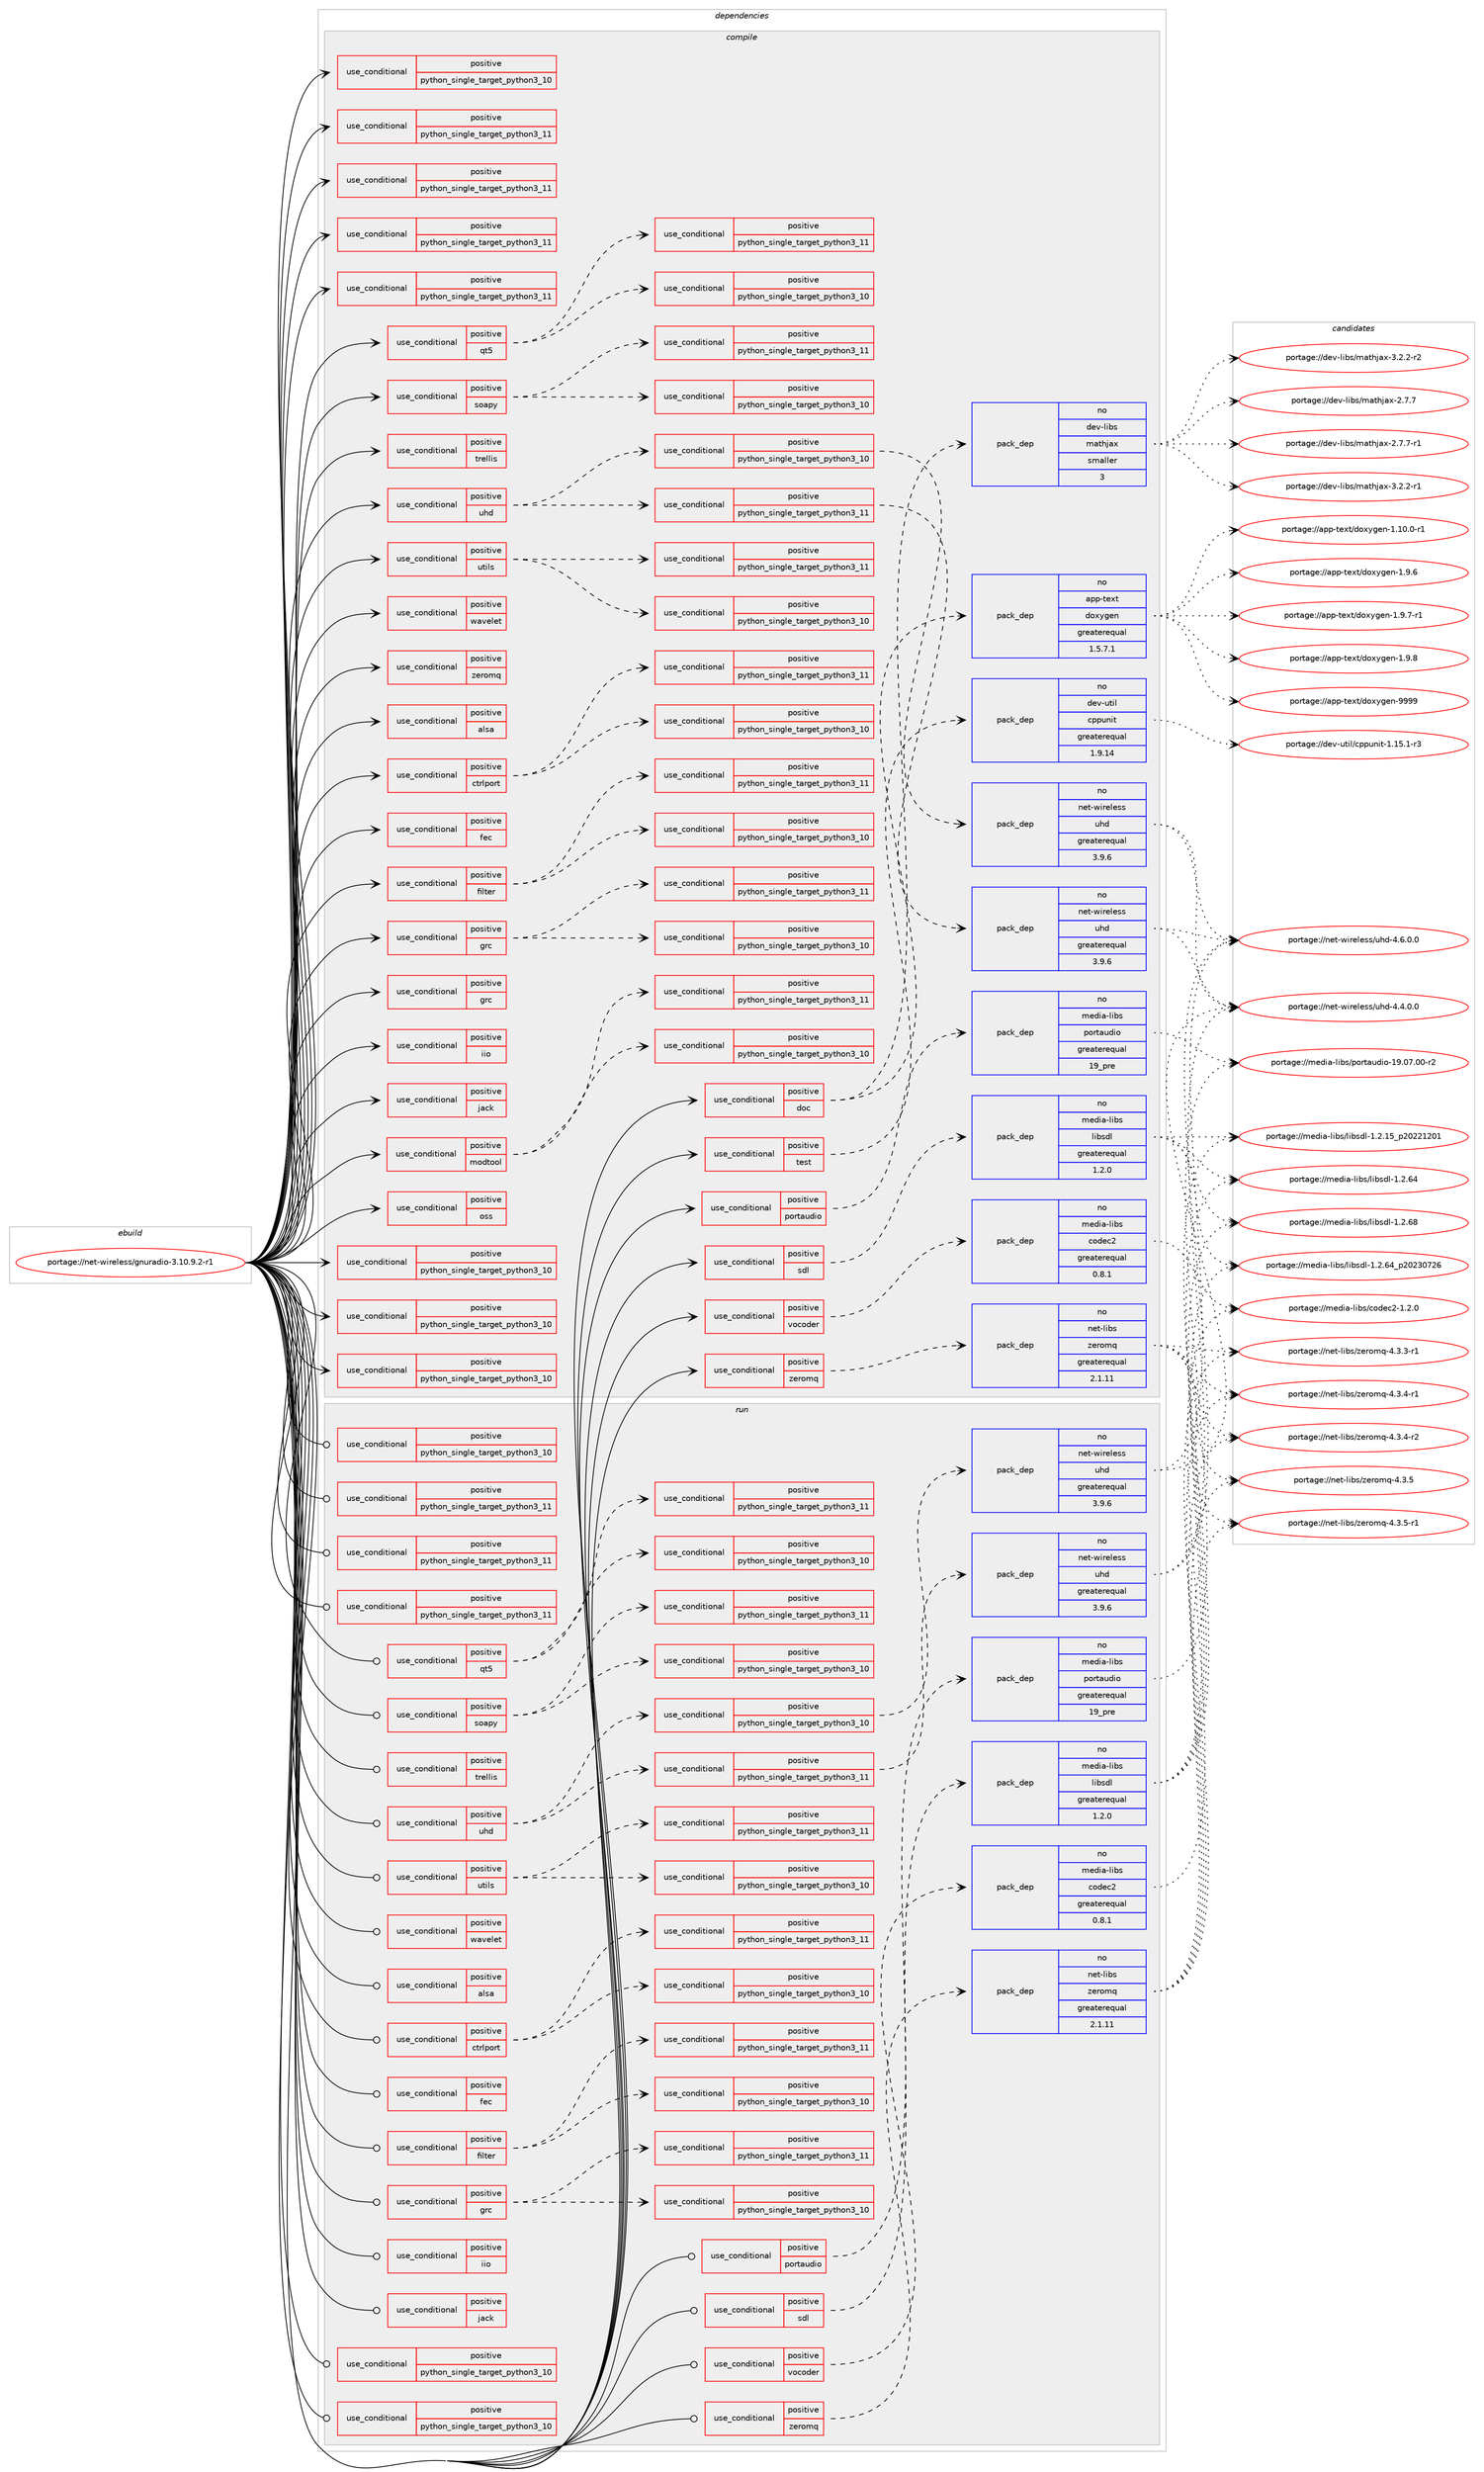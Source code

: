 digraph prolog {

# *************
# Graph options
# *************

newrank=true;
concentrate=true;
compound=true;
graph [rankdir=LR,fontname=Helvetica,fontsize=10,ranksep=1.5];#, ranksep=2.5, nodesep=0.2];
edge  [arrowhead=vee];
node  [fontname=Helvetica,fontsize=10];

# **********
# The ebuild
# **********

subgraph cluster_leftcol {
color=gray;
rank=same;
label=<<i>ebuild</i>>;
id [label="portage://net-wireless/gnuradio-3.10.9.2-r1", color=red, width=4, href="../net-wireless/gnuradio-3.10.9.2-r1.svg"];
}

# ****************
# The dependencies
# ****************

subgraph cluster_midcol {
color=gray;
label=<<i>dependencies</i>>;
subgraph cluster_compile {
fillcolor="#eeeeee";
style=filled;
label=<<i>compile</i>>;
subgraph cond7806 {
dependency11637 [label=<<TABLE BORDER="0" CELLBORDER="1" CELLSPACING="0" CELLPADDING="4"><TR><TD ROWSPAN="3" CELLPADDING="10">use_conditional</TD></TR><TR><TD>positive</TD></TR><TR><TD>alsa</TD></TR></TABLE>>, shape=none, color=red];
# *** BEGIN UNKNOWN DEPENDENCY TYPE (TODO) ***
# dependency11637 -> package_dependency(portage://net-wireless/gnuradio-3.10.9.2-r1,install,no,media-libs,alsa-lib,none,[,,],any_same_slot,[])
# *** END UNKNOWN DEPENDENCY TYPE (TODO) ***

}
id:e -> dependency11637:w [weight=20,style="solid",arrowhead="vee"];
subgraph cond7807 {
dependency11638 [label=<<TABLE BORDER="0" CELLBORDER="1" CELLSPACING="0" CELLPADDING="4"><TR><TD ROWSPAN="3" CELLPADDING="10">use_conditional</TD></TR><TR><TD>positive</TD></TR><TR><TD>ctrlport</TD></TR></TABLE>>, shape=none, color=red];
subgraph cond7808 {
dependency11639 [label=<<TABLE BORDER="0" CELLBORDER="1" CELLSPACING="0" CELLPADDING="4"><TR><TD ROWSPAN="3" CELLPADDING="10">use_conditional</TD></TR><TR><TD>positive</TD></TR><TR><TD>python_single_target_python3_10</TD></TR></TABLE>>, shape=none, color=red];
# *** BEGIN UNKNOWN DEPENDENCY TYPE (TODO) ***
# dependency11639 -> package_dependency(portage://net-wireless/gnuradio-3.10.9.2-r1,install,no,dev-python,thrift,none,[,,],[],[use(enable(python_targets_python3_10),negative)])
# *** END UNKNOWN DEPENDENCY TYPE (TODO) ***

}
dependency11638:e -> dependency11639:w [weight=20,style="dashed",arrowhead="vee"];
subgraph cond7809 {
dependency11640 [label=<<TABLE BORDER="0" CELLBORDER="1" CELLSPACING="0" CELLPADDING="4"><TR><TD ROWSPAN="3" CELLPADDING="10">use_conditional</TD></TR><TR><TD>positive</TD></TR><TR><TD>python_single_target_python3_11</TD></TR></TABLE>>, shape=none, color=red];
# *** BEGIN UNKNOWN DEPENDENCY TYPE (TODO) ***
# dependency11640 -> package_dependency(portage://net-wireless/gnuradio-3.10.9.2-r1,install,no,dev-python,thrift,none,[,,],[],[use(enable(python_targets_python3_11),negative)])
# *** END UNKNOWN DEPENDENCY TYPE (TODO) ***

}
dependency11638:e -> dependency11640:w [weight=20,style="dashed",arrowhead="vee"];
}
id:e -> dependency11638:w [weight=20,style="solid",arrowhead="vee"];
subgraph cond7810 {
dependency11641 [label=<<TABLE BORDER="0" CELLBORDER="1" CELLSPACING="0" CELLPADDING="4"><TR><TD ROWSPAN="3" CELLPADDING="10">use_conditional</TD></TR><TR><TD>positive</TD></TR><TR><TD>doc</TD></TR></TABLE>>, shape=none, color=red];
subgraph pack3714 {
dependency11642 [label=<<TABLE BORDER="0" CELLBORDER="1" CELLSPACING="0" CELLPADDING="4" WIDTH="220"><TR><TD ROWSPAN="6" CELLPADDING="30">pack_dep</TD></TR><TR><TD WIDTH="110">no</TD></TR><TR><TD>app-text</TD></TR><TR><TD>doxygen</TD></TR><TR><TD>greaterequal</TD></TR><TR><TD>1.5.7.1</TD></TR></TABLE>>, shape=none, color=blue];
}
dependency11641:e -> dependency11642:w [weight=20,style="dashed",arrowhead="vee"];
subgraph pack3715 {
dependency11643 [label=<<TABLE BORDER="0" CELLBORDER="1" CELLSPACING="0" CELLPADDING="4" WIDTH="220"><TR><TD ROWSPAN="6" CELLPADDING="30">pack_dep</TD></TR><TR><TD WIDTH="110">no</TD></TR><TR><TD>dev-libs</TD></TR><TR><TD>mathjax</TD></TR><TR><TD>smaller</TD></TR><TR><TD>3</TD></TR></TABLE>>, shape=none, color=blue];
}
dependency11641:e -> dependency11643:w [weight=20,style="dashed",arrowhead="vee"];
}
id:e -> dependency11641:w [weight=20,style="solid",arrowhead="vee"];
subgraph cond7811 {
dependency11644 [label=<<TABLE BORDER="0" CELLBORDER="1" CELLSPACING="0" CELLPADDING="4"><TR><TD ROWSPAN="3" CELLPADDING="10">use_conditional</TD></TR><TR><TD>positive</TD></TR><TR><TD>fec</TD></TR></TABLE>>, shape=none, color=red];
# *** BEGIN UNKNOWN DEPENDENCY TYPE (TODO) ***
# dependency11644 -> package_dependency(portage://net-wireless/gnuradio-3.10.9.2-r1,install,no,sci-libs,gsl,none,[,,],any_same_slot,[])
# *** END UNKNOWN DEPENDENCY TYPE (TODO) ***

# *** BEGIN UNKNOWN DEPENDENCY TYPE (TODO) ***
# dependency11644 -> package_dependency(portage://net-wireless/gnuradio-3.10.9.2-r1,install,no,dev-python,scipy,none,[,,],[],[])
# *** END UNKNOWN DEPENDENCY TYPE (TODO) ***

}
id:e -> dependency11644:w [weight=20,style="solid",arrowhead="vee"];
subgraph cond7812 {
dependency11645 [label=<<TABLE BORDER="0" CELLBORDER="1" CELLSPACING="0" CELLPADDING="4"><TR><TD ROWSPAN="3" CELLPADDING="10">use_conditional</TD></TR><TR><TD>positive</TD></TR><TR><TD>filter</TD></TR></TABLE>>, shape=none, color=red];
# *** BEGIN UNKNOWN DEPENDENCY TYPE (TODO) ***
# dependency11645 -> package_dependency(portage://net-wireless/gnuradio-3.10.9.2-r1,install,no,dev-python,scipy,none,[,,],[],[])
# *** END UNKNOWN DEPENDENCY TYPE (TODO) ***

subgraph cond7813 {
dependency11646 [label=<<TABLE BORDER="0" CELLBORDER="1" CELLSPACING="0" CELLPADDING="4"><TR><TD ROWSPAN="3" CELLPADDING="10">use_conditional</TD></TR><TR><TD>positive</TD></TR><TR><TD>python_single_target_python3_10</TD></TR></TABLE>>, shape=none, color=red];
# *** BEGIN UNKNOWN DEPENDENCY TYPE (TODO) ***
# dependency11646 -> package_dependency(portage://net-wireless/gnuradio-3.10.9.2-r1,install,no,dev-python,pyqtgraph,none,[,,],[],[use(enable(python_targets_python3_10),negative)])
# *** END UNKNOWN DEPENDENCY TYPE (TODO) ***

}
dependency11645:e -> dependency11646:w [weight=20,style="dashed",arrowhead="vee"];
subgraph cond7814 {
dependency11647 [label=<<TABLE BORDER="0" CELLBORDER="1" CELLSPACING="0" CELLPADDING="4"><TR><TD ROWSPAN="3" CELLPADDING="10">use_conditional</TD></TR><TR><TD>positive</TD></TR><TR><TD>python_single_target_python3_11</TD></TR></TABLE>>, shape=none, color=red];
# *** BEGIN UNKNOWN DEPENDENCY TYPE (TODO) ***
# dependency11647 -> package_dependency(portage://net-wireless/gnuradio-3.10.9.2-r1,install,no,dev-python,pyqtgraph,none,[,,],[],[use(enable(python_targets_python3_11),negative)])
# *** END UNKNOWN DEPENDENCY TYPE (TODO) ***

}
dependency11645:e -> dependency11647:w [weight=20,style="dashed",arrowhead="vee"];
}
id:e -> dependency11645:w [weight=20,style="solid",arrowhead="vee"];
subgraph cond7815 {
dependency11648 [label=<<TABLE BORDER="0" CELLBORDER="1" CELLSPACING="0" CELLPADDING="4"><TR><TD ROWSPAN="3" CELLPADDING="10">use_conditional</TD></TR><TR><TD>positive</TD></TR><TR><TD>grc</TD></TR></TABLE>>, shape=none, color=red];
subgraph cond7816 {
dependency11649 [label=<<TABLE BORDER="0" CELLBORDER="1" CELLSPACING="0" CELLPADDING="4"><TR><TD ROWSPAN="3" CELLPADDING="10">use_conditional</TD></TR><TR><TD>positive</TD></TR><TR><TD>python_single_target_python3_10</TD></TR></TABLE>>, shape=none, color=red];
# *** BEGIN UNKNOWN DEPENDENCY TYPE (TODO) ***
# dependency11649 -> package_dependency(portage://net-wireless/gnuradio-3.10.9.2-r1,install,no,dev-python,mako,none,[,,],[],[use(enable(python_targets_python3_10),negative)])
# *** END UNKNOWN DEPENDENCY TYPE (TODO) ***

# *** BEGIN UNKNOWN DEPENDENCY TYPE (TODO) ***
# dependency11649 -> package_dependency(portage://net-wireless/gnuradio-3.10.9.2-r1,install,no,dev-python,numpy,none,[,,],[],[use(enable(python_targets_python3_10),negative)])
# *** END UNKNOWN DEPENDENCY TYPE (TODO) ***

# *** BEGIN UNKNOWN DEPENDENCY TYPE (TODO) ***
# dependency11649 -> package_dependency(portage://net-wireless/gnuradio-3.10.9.2-r1,install,no,dev-python,pygobject,none,[,,],[slot(3)],[use(enable(python_targets_python3_10),negative)])
# *** END UNKNOWN DEPENDENCY TYPE (TODO) ***

# *** BEGIN UNKNOWN DEPENDENCY TYPE (TODO) ***
# dependency11649 -> package_dependency(portage://net-wireless/gnuradio-3.10.9.2-r1,install,no,dev-python,pyyaml,none,[,,],[],[use(enable(python_targets_python3_10),negative)])
# *** END UNKNOWN DEPENDENCY TYPE (TODO) ***

}
dependency11648:e -> dependency11649:w [weight=20,style="dashed",arrowhead="vee"];
subgraph cond7817 {
dependency11650 [label=<<TABLE BORDER="0" CELLBORDER="1" CELLSPACING="0" CELLPADDING="4"><TR><TD ROWSPAN="3" CELLPADDING="10">use_conditional</TD></TR><TR><TD>positive</TD></TR><TR><TD>python_single_target_python3_11</TD></TR></TABLE>>, shape=none, color=red];
# *** BEGIN UNKNOWN DEPENDENCY TYPE (TODO) ***
# dependency11650 -> package_dependency(portage://net-wireless/gnuradio-3.10.9.2-r1,install,no,dev-python,mako,none,[,,],[],[use(enable(python_targets_python3_11),negative)])
# *** END UNKNOWN DEPENDENCY TYPE (TODO) ***

# *** BEGIN UNKNOWN DEPENDENCY TYPE (TODO) ***
# dependency11650 -> package_dependency(portage://net-wireless/gnuradio-3.10.9.2-r1,install,no,dev-python,numpy,none,[,,],[],[use(enable(python_targets_python3_11),negative)])
# *** END UNKNOWN DEPENDENCY TYPE (TODO) ***

# *** BEGIN UNKNOWN DEPENDENCY TYPE (TODO) ***
# dependency11650 -> package_dependency(portage://net-wireless/gnuradio-3.10.9.2-r1,install,no,dev-python,pygobject,none,[,,],[slot(3)],[use(enable(python_targets_python3_11),negative)])
# *** END UNKNOWN DEPENDENCY TYPE (TODO) ***

# *** BEGIN UNKNOWN DEPENDENCY TYPE (TODO) ***
# dependency11650 -> package_dependency(portage://net-wireless/gnuradio-3.10.9.2-r1,install,no,dev-python,pyyaml,none,[,,],[],[use(enable(python_targets_python3_11),negative)])
# *** END UNKNOWN DEPENDENCY TYPE (TODO) ***

}
dependency11648:e -> dependency11650:w [weight=20,style="dashed",arrowhead="vee"];
# *** BEGIN UNKNOWN DEPENDENCY TYPE (TODO) ***
# dependency11648 -> package_dependency(portage://net-wireless/gnuradio-3.10.9.2-r1,install,no,x11-libs,gtk+,none,[,,],[slot(3)],[use(enable(introspection),none)])
# *** END UNKNOWN DEPENDENCY TYPE (TODO) ***

# *** BEGIN UNKNOWN DEPENDENCY TYPE (TODO) ***
# dependency11648 -> package_dependency(portage://net-wireless/gnuradio-3.10.9.2-r1,install,no,x11-libs,pango,none,[,,],[],[use(enable(introspection),none)])
# *** END UNKNOWN DEPENDENCY TYPE (TODO) ***

}
id:e -> dependency11648:w [weight=20,style="solid",arrowhead="vee"];
subgraph cond7818 {
dependency11651 [label=<<TABLE BORDER="0" CELLBORDER="1" CELLSPACING="0" CELLPADDING="4"><TR><TD ROWSPAN="3" CELLPADDING="10">use_conditional</TD></TR><TR><TD>positive</TD></TR><TR><TD>grc</TD></TR></TABLE>>, shape=none, color=red];
# *** BEGIN UNKNOWN DEPENDENCY TYPE (TODO) ***
# dependency11651 -> package_dependency(portage://net-wireless/gnuradio-3.10.9.2-r1,install,no,x11-misc,xdg-utils,none,[,,],[],[])
# *** END UNKNOWN DEPENDENCY TYPE (TODO) ***

}
id:e -> dependency11651:w [weight=20,style="solid",arrowhead="vee"];
subgraph cond7819 {
dependency11652 [label=<<TABLE BORDER="0" CELLBORDER="1" CELLSPACING="0" CELLPADDING="4"><TR><TD ROWSPAN="3" CELLPADDING="10">use_conditional</TD></TR><TR><TD>positive</TD></TR><TR><TD>iio</TD></TR></TABLE>>, shape=none, color=red];
# *** BEGIN UNKNOWN DEPENDENCY TYPE (TODO) ***
# dependency11652 -> package_dependency(portage://net-wireless/gnuradio-3.10.9.2-r1,install,no,net-libs,libiio,none,[,,],any_same_slot,[])
# *** END UNKNOWN DEPENDENCY TYPE (TODO) ***

# *** BEGIN UNKNOWN DEPENDENCY TYPE (TODO) ***
# dependency11652 -> package_dependency(portage://net-wireless/gnuradio-3.10.9.2-r1,install,no,net-libs,libad9361-iio,none,[,,],any_same_slot,[])
# *** END UNKNOWN DEPENDENCY TYPE (TODO) ***

# *** BEGIN UNKNOWN DEPENDENCY TYPE (TODO) ***
# dependency11652 -> package_dependency(portage://net-wireless/gnuradio-3.10.9.2-r1,install,weak,net-wireless,gr-iio,none,[,,],[],[])
# *** END UNKNOWN DEPENDENCY TYPE (TODO) ***

}
id:e -> dependency11652:w [weight=20,style="solid",arrowhead="vee"];
subgraph cond7820 {
dependency11653 [label=<<TABLE BORDER="0" CELLBORDER="1" CELLSPACING="0" CELLPADDING="4"><TR><TD ROWSPAN="3" CELLPADDING="10">use_conditional</TD></TR><TR><TD>positive</TD></TR><TR><TD>jack</TD></TR></TABLE>>, shape=none, color=red];
# *** BEGIN UNKNOWN DEPENDENCY TYPE (TODO) ***
# dependency11653 -> package_dependency(portage://net-wireless/gnuradio-3.10.9.2-r1,install,no,virtual,jack,none,[,,],[],[])
# *** END UNKNOWN DEPENDENCY TYPE (TODO) ***

}
id:e -> dependency11653:w [weight=20,style="solid",arrowhead="vee"];
subgraph cond7821 {
dependency11654 [label=<<TABLE BORDER="0" CELLBORDER="1" CELLSPACING="0" CELLPADDING="4"><TR><TD ROWSPAN="3" CELLPADDING="10">use_conditional</TD></TR><TR><TD>positive</TD></TR><TR><TD>modtool</TD></TR></TABLE>>, shape=none, color=red];
subgraph cond7822 {
dependency11655 [label=<<TABLE BORDER="0" CELLBORDER="1" CELLSPACING="0" CELLPADDING="4"><TR><TD ROWSPAN="3" CELLPADDING="10">use_conditional</TD></TR><TR><TD>positive</TD></TR><TR><TD>python_single_target_python3_10</TD></TR></TABLE>>, shape=none, color=red];
# *** BEGIN UNKNOWN DEPENDENCY TYPE (TODO) ***
# dependency11655 -> package_dependency(portage://net-wireless/gnuradio-3.10.9.2-r1,install,no,dev-python,pygccxml,none,[,,],[],[use(enable(python_targets_python3_10),negative)])
# *** END UNKNOWN DEPENDENCY TYPE (TODO) ***

}
dependency11654:e -> dependency11655:w [weight=20,style="dashed",arrowhead="vee"];
subgraph cond7823 {
dependency11656 [label=<<TABLE BORDER="0" CELLBORDER="1" CELLSPACING="0" CELLPADDING="4"><TR><TD ROWSPAN="3" CELLPADDING="10">use_conditional</TD></TR><TR><TD>positive</TD></TR><TR><TD>python_single_target_python3_11</TD></TR></TABLE>>, shape=none, color=red];
# *** BEGIN UNKNOWN DEPENDENCY TYPE (TODO) ***
# dependency11656 -> package_dependency(portage://net-wireless/gnuradio-3.10.9.2-r1,install,no,dev-python,pygccxml,none,[,,],[],[use(enable(python_targets_python3_11),negative)])
# *** END UNKNOWN DEPENDENCY TYPE (TODO) ***

}
dependency11654:e -> dependency11656:w [weight=20,style="dashed",arrowhead="vee"];
}
id:e -> dependency11654:w [weight=20,style="solid",arrowhead="vee"];
subgraph cond7824 {
dependency11657 [label=<<TABLE BORDER="0" CELLBORDER="1" CELLSPACING="0" CELLPADDING="4"><TR><TD ROWSPAN="3" CELLPADDING="10">use_conditional</TD></TR><TR><TD>positive</TD></TR><TR><TD>oss</TD></TR></TABLE>>, shape=none, color=red];
# *** BEGIN UNKNOWN DEPENDENCY TYPE (TODO) ***
# dependency11657 -> package_dependency(portage://net-wireless/gnuradio-3.10.9.2-r1,install,no,virtual,os-headers,none,[,,],[],[])
# *** END UNKNOWN DEPENDENCY TYPE (TODO) ***

}
id:e -> dependency11657:w [weight=20,style="solid",arrowhead="vee"];
subgraph cond7825 {
dependency11658 [label=<<TABLE BORDER="0" CELLBORDER="1" CELLSPACING="0" CELLPADDING="4"><TR><TD ROWSPAN="3" CELLPADDING="10">use_conditional</TD></TR><TR><TD>positive</TD></TR><TR><TD>portaudio</TD></TR></TABLE>>, shape=none, color=red];
subgraph pack3716 {
dependency11659 [label=<<TABLE BORDER="0" CELLBORDER="1" CELLSPACING="0" CELLPADDING="4" WIDTH="220"><TR><TD ROWSPAN="6" CELLPADDING="30">pack_dep</TD></TR><TR><TD WIDTH="110">no</TD></TR><TR><TD>media-libs</TD></TR><TR><TD>portaudio</TD></TR><TR><TD>greaterequal</TD></TR><TR><TD>19_pre</TD></TR></TABLE>>, shape=none, color=blue];
}
dependency11658:e -> dependency11659:w [weight=20,style="dashed",arrowhead="vee"];
}
id:e -> dependency11658:w [weight=20,style="solid",arrowhead="vee"];
subgraph cond7826 {
dependency11660 [label=<<TABLE BORDER="0" CELLBORDER="1" CELLSPACING="0" CELLPADDING="4"><TR><TD ROWSPAN="3" CELLPADDING="10">use_conditional</TD></TR><TR><TD>positive</TD></TR><TR><TD>python_single_target_python3_10</TD></TR></TABLE>>, shape=none, color=red];
# *** BEGIN UNKNOWN DEPENDENCY TYPE (TODO) ***
# dependency11660 -> package_dependency(portage://net-wireless/gnuradio-3.10.9.2-r1,install,no,dev-lang,python,none,[,,],[slot(3.10)],[])
# *** END UNKNOWN DEPENDENCY TYPE (TODO) ***

}
id:e -> dependency11660:w [weight=20,style="solid",arrowhead="vee"];
subgraph cond7827 {
dependency11661 [label=<<TABLE BORDER="0" CELLBORDER="1" CELLSPACING="0" CELLPADDING="4"><TR><TD ROWSPAN="3" CELLPADDING="10">use_conditional</TD></TR><TR><TD>positive</TD></TR><TR><TD>python_single_target_python3_10</TD></TR></TABLE>>, shape=none, color=red];
# *** BEGIN UNKNOWN DEPENDENCY TYPE (TODO) ***
# dependency11661 -> package_dependency(portage://net-wireless/gnuradio-3.10.9.2-r1,install,no,dev-libs,boost,none,[,,],any_same_slot,[use(enable(python),none),use(enable(python_targets_python3_10),negative)])
# *** END UNKNOWN DEPENDENCY TYPE (TODO) ***

}
id:e -> dependency11661:w [weight=20,style="solid",arrowhead="vee"];
subgraph cond7828 {
dependency11662 [label=<<TABLE BORDER="0" CELLBORDER="1" CELLSPACING="0" CELLPADDING="4"><TR><TD ROWSPAN="3" CELLPADDING="10">use_conditional</TD></TR><TR><TD>positive</TD></TR><TR><TD>python_single_target_python3_10</TD></TR></TABLE>>, shape=none, color=red];
# *** BEGIN UNKNOWN DEPENDENCY TYPE (TODO) ***
# dependency11662 -> package_dependency(portage://net-wireless/gnuradio-3.10.9.2-r1,install,no,dev-python,jsonschema,none,[,,],[],[use(enable(python_targets_python3_10),negative)])
# *** END UNKNOWN DEPENDENCY TYPE (TODO) ***

}
id:e -> dependency11662:w [weight=20,style="solid",arrowhead="vee"];
subgraph cond7829 {
dependency11663 [label=<<TABLE BORDER="0" CELLBORDER="1" CELLSPACING="0" CELLPADDING="4"><TR><TD ROWSPAN="3" CELLPADDING="10">use_conditional</TD></TR><TR><TD>positive</TD></TR><TR><TD>python_single_target_python3_10</TD></TR></TABLE>>, shape=none, color=red];
# *** BEGIN UNKNOWN DEPENDENCY TYPE (TODO) ***
# dependency11663 -> package_dependency(portage://net-wireless/gnuradio-3.10.9.2-r1,install,no,dev-python,pybind11,none,[,,],[],[use(enable(python_targets_python3_10),negative)])
# *** END UNKNOWN DEPENDENCY TYPE (TODO) ***

}
id:e -> dependency11663:w [weight=20,style="solid",arrowhead="vee"];
subgraph cond7830 {
dependency11664 [label=<<TABLE BORDER="0" CELLBORDER="1" CELLSPACING="0" CELLPADDING="4"><TR><TD ROWSPAN="3" CELLPADDING="10">use_conditional</TD></TR><TR><TD>positive</TD></TR><TR><TD>python_single_target_python3_11</TD></TR></TABLE>>, shape=none, color=red];
# *** BEGIN UNKNOWN DEPENDENCY TYPE (TODO) ***
# dependency11664 -> package_dependency(portage://net-wireless/gnuradio-3.10.9.2-r1,install,no,dev-lang,python,none,[,,],[slot(3.11)],[])
# *** END UNKNOWN DEPENDENCY TYPE (TODO) ***

}
id:e -> dependency11664:w [weight=20,style="solid",arrowhead="vee"];
subgraph cond7831 {
dependency11665 [label=<<TABLE BORDER="0" CELLBORDER="1" CELLSPACING="0" CELLPADDING="4"><TR><TD ROWSPAN="3" CELLPADDING="10">use_conditional</TD></TR><TR><TD>positive</TD></TR><TR><TD>python_single_target_python3_11</TD></TR></TABLE>>, shape=none, color=red];
# *** BEGIN UNKNOWN DEPENDENCY TYPE (TODO) ***
# dependency11665 -> package_dependency(portage://net-wireless/gnuradio-3.10.9.2-r1,install,no,dev-libs,boost,none,[,,],any_same_slot,[use(enable(python),none),use(enable(python_targets_python3_11),negative)])
# *** END UNKNOWN DEPENDENCY TYPE (TODO) ***

}
id:e -> dependency11665:w [weight=20,style="solid",arrowhead="vee"];
subgraph cond7832 {
dependency11666 [label=<<TABLE BORDER="0" CELLBORDER="1" CELLSPACING="0" CELLPADDING="4"><TR><TD ROWSPAN="3" CELLPADDING="10">use_conditional</TD></TR><TR><TD>positive</TD></TR><TR><TD>python_single_target_python3_11</TD></TR></TABLE>>, shape=none, color=red];
# *** BEGIN UNKNOWN DEPENDENCY TYPE (TODO) ***
# dependency11666 -> package_dependency(portage://net-wireless/gnuradio-3.10.9.2-r1,install,no,dev-python,jsonschema,none,[,,],[],[use(enable(python_targets_python3_11),negative)])
# *** END UNKNOWN DEPENDENCY TYPE (TODO) ***

}
id:e -> dependency11666:w [weight=20,style="solid",arrowhead="vee"];
subgraph cond7833 {
dependency11667 [label=<<TABLE BORDER="0" CELLBORDER="1" CELLSPACING="0" CELLPADDING="4"><TR><TD ROWSPAN="3" CELLPADDING="10">use_conditional</TD></TR><TR><TD>positive</TD></TR><TR><TD>python_single_target_python3_11</TD></TR></TABLE>>, shape=none, color=red];
# *** BEGIN UNKNOWN DEPENDENCY TYPE (TODO) ***
# dependency11667 -> package_dependency(portage://net-wireless/gnuradio-3.10.9.2-r1,install,no,dev-python,pybind11,none,[,,],[],[use(enable(python_targets_python3_11),negative)])
# *** END UNKNOWN DEPENDENCY TYPE (TODO) ***

}
id:e -> dependency11667:w [weight=20,style="solid",arrowhead="vee"];
subgraph cond7834 {
dependency11668 [label=<<TABLE BORDER="0" CELLBORDER="1" CELLSPACING="0" CELLPADDING="4"><TR><TD ROWSPAN="3" CELLPADDING="10">use_conditional</TD></TR><TR><TD>positive</TD></TR><TR><TD>qt5</TD></TR></TABLE>>, shape=none, color=red];
subgraph cond7835 {
dependency11669 [label=<<TABLE BORDER="0" CELLBORDER="1" CELLSPACING="0" CELLPADDING="4"><TR><TD ROWSPAN="3" CELLPADDING="10">use_conditional</TD></TR><TR><TD>positive</TD></TR><TR><TD>python_single_target_python3_10</TD></TR></TABLE>>, shape=none, color=red];
# *** BEGIN UNKNOWN DEPENDENCY TYPE (TODO) ***
# dependency11669 -> package_dependency(portage://net-wireless/gnuradio-3.10.9.2-r1,install,no,dev-python,PyQt5,none,[,,],[],[use(enable(opengl),none),use(enable(python_targets_python3_10),negative)])
# *** END UNKNOWN DEPENDENCY TYPE (TODO) ***

}
dependency11668:e -> dependency11669:w [weight=20,style="dashed",arrowhead="vee"];
subgraph cond7836 {
dependency11670 [label=<<TABLE BORDER="0" CELLBORDER="1" CELLSPACING="0" CELLPADDING="4"><TR><TD ROWSPAN="3" CELLPADDING="10">use_conditional</TD></TR><TR><TD>positive</TD></TR><TR><TD>python_single_target_python3_11</TD></TR></TABLE>>, shape=none, color=red];
# *** BEGIN UNKNOWN DEPENDENCY TYPE (TODO) ***
# dependency11670 -> package_dependency(portage://net-wireless/gnuradio-3.10.9.2-r1,install,no,dev-python,PyQt5,none,[,,],[],[use(enable(opengl),none),use(enable(python_targets_python3_11),negative)])
# *** END UNKNOWN DEPENDENCY TYPE (TODO) ***

}
dependency11668:e -> dependency11670:w [weight=20,style="dashed",arrowhead="vee"];
# *** BEGIN UNKNOWN DEPENDENCY TYPE (TODO) ***
# dependency11668 -> package_dependency(portage://net-wireless/gnuradio-3.10.9.2-r1,install,no,dev-qt,qtcore,none,[,,],[slot(5)],[])
# *** END UNKNOWN DEPENDENCY TYPE (TODO) ***

# *** BEGIN UNKNOWN DEPENDENCY TYPE (TODO) ***
# dependency11668 -> package_dependency(portage://net-wireless/gnuradio-3.10.9.2-r1,install,no,dev-qt,qtgui,none,[,,],[slot(5)],[])
# *** END UNKNOWN DEPENDENCY TYPE (TODO) ***

# *** BEGIN UNKNOWN DEPENDENCY TYPE (TODO) ***
# dependency11668 -> package_dependency(portage://net-wireless/gnuradio-3.10.9.2-r1,install,no,x11-libs,qwt,none,[,,],[slot(6),equal],[use(enable(qt5),positive)])
# *** END UNKNOWN DEPENDENCY TYPE (TODO) ***

# *** BEGIN UNKNOWN DEPENDENCY TYPE (TODO) ***
# dependency11668 -> package_dependency(portage://net-wireless/gnuradio-3.10.9.2-r1,install,no,dev-qt,qtwidgets,none,[,,],[slot(5)],[])
# *** END UNKNOWN DEPENDENCY TYPE (TODO) ***

}
id:e -> dependency11668:w [weight=20,style="solid",arrowhead="vee"];
subgraph cond7837 {
dependency11671 [label=<<TABLE BORDER="0" CELLBORDER="1" CELLSPACING="0" CELLPADDING="4"><TR><TD ROWSPAN="3" CELLPADDING="10">use_conditional</TD></TR><TR><TD>positive</TD></TR><TR><TD>sdl</TD></TR></TABLE>>, shape=none, color=red];
subgraph pack3717 {
dependency11672 [label=<<TABLE BORDER="0" CELLBORDER="1" CELLSPACING="0" CELLPADDING="4" WIDTH="220"><TR><TD ROWSPAN="6" CELLPADDING="30">pack_dep</TD></TR><TR><TD WIDTH="110">no</TD></TR><TR><TD>media-libs</TD></TR><TR><TD>libsdl</TD></TR><TR><TD>greaterequal</TD></TR><TR><TD>1.2.0</TD></TR></TABLE>>, shape=none, color=blue];
}
dependency11671:e -> dependency11672:w [weight=20,style="dashed",arrowhead="vee"];
}
id:e -> dependency11671:w [weight=20,style="solid",arrowhead="vee"];
subgraph cond7838 {
dependency11673 [label=<<TABLE BORDER="0" CELLBORDER="1" CELLSPACING="0" CELLPADDING="4"><TR><TD ROWSPAN="3" CELLPADDING="10">use_conditional</TD></TR><TR><TD>positive</TD></TR><TR><TD>soapy</TD></TR></TABLE>>, shape=none, color=red];
subgraph cond7839 {
dependency11674 [label=<<TABLE BORDER="0" CELLBORDER="1" CELLSPACING="0" CELLPADDING="4"><TR><TD ROWSPAN="3" CELLPADDING="10">use_conditional</TD></TR><TR><TD>positive</TD></TR><TR><TD>python_single_target_python3_10</TD></TR></TABLE>>, shape=none, color=red];
# *** BEGIN UNKNOWN DEPENDENCY TYPE (TODO) ***
# dependency11674 -> package_dependency(portage://net-wireless/gnuradio-3.10.9.2-r1,install,no,net-wireless,soapysdr,none,[,,],any_same_slot,[use(enable(python_targets_python3_10),negative)])
# *** END UNKNOWN DEPENDENCY TYPE (TODO) ***

}
dependency11673:e -> dependency11674:w [weight=20,style="dashed",arrowhead="vee"];
subgraph cond7840 {
dependency11675 [label=<<TABLE BORDER="0" CELLBORDER="1" CELLSPACING="0" CELLPADDING="4"><TR><TD ROWSPAN="3" CELLPADDING="10">use_conditional</TD></TR><TR><TD>positive</TD></TR><TR><TD>python_single_target_python3_11</TD></TR></TABLE>>, shape=none, color=red];
# *** BEGIN UNKNOWN DEPENDENCY TYPE (TODO) ***
# dependency11675 -> package_dependency(portage://net-wireless/gnuradio-3.10.9.2-r1,install,no,net-wireless,soapysdr,none,[,,],any_same_slot,[use(enable(python_targets_python3_11),negative)])
# *** END UNKNOWN DEPENDENCY TYPE (TODO) ***

}
dependency11673:e -> dependency11675:w [weight=20,style="dashed",arrowhead="vee"];
}
id:e -> dependency11673:w [weight=20,style="solid",arrowhead="vee"];
subgraph cond7841 {
dependency11676 [label=<<TABLE BORDER="0" CELLBORDER="1" CELLSPACING="0" CELLPADDING="4"><TR><TD ROWSPAN="3" CELLPADDING="10">use_conditional</TD></TR><TR><TD>positive</TD></TR><TR><TD>test</TD></TR></TABLE>>, shape=none, color=red];
subgraph pack3718 {
dependency11677 [label=<<TABLE BORDER="0" CELLBORDER="1" CELLSPACING="0" CELLPADDING="4" WIDTH="220"><TR><TD ROWSPAN="6" CELLPADDING="30">pack_dep</TD></TR><TR><TD WIDTH="110">no</TD></TR><TR><TD>dev-util</TD></TR><TR><TD>cppunit</TD></TR><TR><TD>greaterequal</TD></TR><TR><TD>1.9.14</TD></TR></TABLE>>, shape=none, color=blue];
}
dependency11676:e -> dependency11677:w [weight=20,style="dashed",arrowhead="vee"];
}
id:e -> dependency11676:w [weight=20,style="solid",arrowhead="vee"];
subgraph cond7842 {
dependency11678 [label=<<TABLE BORDER="0" CELLBORDER="1" CELLSPACING="0" CELLPADDING="4"><TR><TD ROWSPAN="3" CELLPADDING="10">use_conditional</TD></TR><TR><TD>positive</TD></TR><TR><TD>trellis</TD></TR></TABLE>>, shape=none, color=red];
# *** BEGIN UNKNOWN DEPENDENCY TYPE (TODO) ***
# dependency11678 -> package_dependency(portage://net-wireless/gnuradio-3.10.9.2-r1,install,no,dev-python,scipy,none,[,,],[],[])
# *** END UNKNOWN DEPENDENCY TYPE (TODO) ***

}
id:e -> dependency11678:w [weight=20,style="solid",arrowhead="vee"];
subgraph cond7843 {
dependency11679 [label=<<TABLE BORDER="0" CELLBORDER="1" CELLSPACING="0" CELLPADDING="4"><TR><TD ROWSPAN="3" CELLPADDING="10">use_conditional</TD></TR><TR><TD>positive</TD></TR><TR><TD>uhd</TD></TR></TABLE>>, shape=none, color=red];
subgraph cond7844 {
dependency11680 [label=<<TABLE BORDER="0" CELLBORDER="1" CELLSPACING="0" CELLPADDING="4"><TR><TD ROWSPAN="3" CELLPADDING="10">use_conditional</TD></TR><TR><TD>positive</TD></TR><TR><TD>python_single_target_python3_10</TD></TR></TABLE>>, shape=none, color=red];
subgraph pack3719 {
dependency11681 [label=<<TABLE BORDER="0" CELLBORDER="1" CELLSPACING="0" CELLPADDING="4" WIDTH="220"><TR><TD ROWSPAN="6" CELLPADDING="30">pack_dep</TD></TR><TR><TD WIDTH="110">no</TD></TR><TR><TD>net-wireless</TD></TR><TR><TD>uhd</TD></TR><TR><TD>greaterequal</TD></TR><TR><TD>3.9.6</TD></TR></TABLE>>, shape=none, color=blue];
}
dependency11680:e -> dependency11681:w [weight=20,style="dashed",arrowhead="vee"];
}
dependency11679:e -> dependency11680:w [weight=20,style="dashed",arrowhead="vee"];
subgraph cond7845 {
dependency11682 [label=<<TABLE BORDER="0" CELLBORDER="1" CELLSPACING="0" CELLPADDING="4"><TR><TD ROWSPAN="3" CELLPADDING="10">use_conditional</TD></TR><TR><TD>positive</TD></TR><TR><TD>python_single_target_python3_11</TD></TR></TABLE>>, shape=none, color=red];
subgraph pack3720 {
dependency11683 [label=<<TABLE BORDER="0" CELLBORDER="1" CELLSPACING="0" CELLPADDING="4" WIDTH="220"><TR><TD ROWSPAN="6" CELLPADDING="30">pack_dep</TD></TR><TR><TD WIDTH="110">no</TD></TR><TR><TD>net-wireless</TD></TR><TR><TD>uhd</TD></TR><TR><TD>greaterequal</TD></TR><TR><TD>3.9.6</TD></TR></TABLE>>, shape=none, color=blue];
}
dependency11682:e -> dependency11683:w [weight=20,style="dashed",arrowhead="vee"];
}
dependency11679:e -> dependency11682:w [weight=20,style="dashed",arrowhead="vee"];
}
id:e -> dependency11679:w [weight=20,style="solid",arrowhead="vee"];
subgraph cond7846 {
dependency11684 [label=<<TABLE BORDER="0" CELLBORDER="1" CELLSPACING="0" CELLPADDING="4"><TR><TD ROWSPAN="3" CELLPADDING="10">use_conditional</TD></TR><TR><TD>positive</TD></TR><TR><TD>utils</TD></TR></TABLE>>, shape=none, color=red];
subgraph cond7847 {
dependency11685 [label=<<TABLE BORDER="0" CELLBORDER="1" CELLSPACING="0" CELLPADDING="4"><TR><TD ROWSPAN="3" CELLPADDING="10">use_conditional</TD></TR><TR><TD>positive</TD></TR><TR><TD>python_single_target_python3_10</TD></TR></TABLE>>, shape=none, color=red];
# *** BEGIN UNKNOWN DEPENDENCY TYPE (TODO) ***
# dependency11685 -> package_dependency(portage://net-wireless/gnuradio-3.10.9.2-r1,install,no,dev-python,click,none,[,,],[],[use(enable(python_targets_python3_10),negative)])
# *** END UNKNOWN DEPENDENCY TYPE (TODO) ***

# *** BEGIN UNKNOWN DEPENDENCY TYPE (TODO) ***
# dependency11685 -> package_dependency(portage://net-wireless/gnuradio-3.10.9.2-r1,install,no,dev-python,click-plugins,none,[,,],[],[use(enable(python_targets_python3_10),negative)])
# *** END UNKNOWN DEPENDENCY TYPE (TODO) ***

# *** BEGIN UNKNOWN DEPENDENCY TYPE (TODO) ***
# dependency11685 -> package_dependency(portage://net-wireless/gnuradio-3.10.9.2-r1,install,no,dev-python,mako,none,[,,],[],[use(enable(python_targets_python3_10),negative)])
# *** END UNKNOWN DEPENDENCY TYPE (TODO) ***

# *** BEGIN UNKNOWN DEPENDENCY TYPE (TODO) ***
# dependency11685 -> package_dependency(portage://net-wireless/gnuradio-3.10.9.2-r1,install,no,dev-python,matplotlib,none,[,,],[],[use(enable(python_targets_python3_10),negative)])
# *** END UNKNOWN DEPENDENCY TYPE (TODO) ***

}
dependency11684:e -> dependency11685:w [weight=20,style="dashed",arrowhead="vee"];
subgraph cond7848 {
dependency11686 [label=<<TABLE BORDER="0" CELLBORDER="1" CELLSPACING="0" CELLPADDING="4"><TR><TD ROWSPAN="3" CELLPADDING="10">use_conditional</TD></TR><TR><TD>positive</TD></TR><TR><TD>python_single_target_python3_11</TD></TR></TABLE>>, shape=none, color=red];
# *** BEGIN UNKNOWN DEPENDENCY TYPE (TODO) ***
# dependency11686 -> package_dependency(portage://net-wireless/gnuradio-3.10.9.2-r1,install,no,dev-python,click,none,[,,],[],[use(enable(python_targets_python3_11),negative)])
# *** END UNKNOWN DEPENDENCY TYPE (TODO) ***

# *** BEGIN UNKNOWN DEPENDENCY TYPE (TODO) ***
# dependency11686 -> package_dependency(portage://net-wireless/gnuradio-3.10.9.2-r1,install,no,dev-python,click-plugins,none,[,,],[],[use(enable(python_targets_python3_11),negative)])
# *** END UNKNOWN DEPENDENCY TYPE (TODO) ***

# *** BEGIN UNKNOWN DEPENDENCY TYPE (TODO) ***
# dependency11686 -> package_dependency(portage://net-wireless/gnuradio-3.10.9.2-r1,install,no,dev-python,mako,none,[,,],[],[use(enable(python_targets_python3_11),negative)])
# *** END UNKNOWN DEPENDENCY TYPE (TODO) ***

# *** BEGIN UNKNOWN DEPENDENCY TYPE (TODO) ***
# dependency11686 -> package_dependency(portage://net-wireless/gnuradio-3.10.9.2-r1,install,no,dev-python,matplotlib,none,[,,],[],[use(enable(python_targets_python3_11),negative)])
# *** END UNKNOWN DEPENDENCY TYPE (TODO) ***

}
dependency11684:e -> dependency11686:w [weight=20,style="dashed",arrowhead="vee"];
}
id:e -> dependency11684:w [weight=20,style="solid",arrowhead="vee"];
subgraph cond7849 {
dependency11687 [label=<<TABLE BORDER="0" CELLBORDER="1" CELLSPACING="0" CELLPADDING="4"><TR><TD ROWSPAN="3" CELLPADDING="10">use_conditional</TD></TR><TR><TD>positive</TD></TR><TR><TD>vocoder</TD></TR></TABLE>>, shape=none, color=red];
# *** BEGIN UNKNOWN DEPENDENCY TYPE (TODO) ***
# dependency11687 -> package_dependency(portage://net-wireless/gnuradio-3.10.9.2-r1,install,no,media-sound,gsm,none,[,,],[],[])
# *** END UNKNOWN DEPENDENCY TYPE (TODO) ***

subgraph pack3721 {
dependency11688 [label=<<TABLE BORDER="0" CELLBORDER="1" CELLSPACING="0" CELLPADDING="4" WIDTH="220"><TR><TD ROWSPAN="6" CELLPADDING="30">pack_dep</TD></TR><TR><TD WIDTH="110">no</TD></TR><TR><TD>media-libs</TD></TR><TR><TD>codec2</TD></TR><TR><TD>greaterequal</TD></TR><TR><TD>0.8.1</TD></TR></TABLE>>, shape=none, color=blue];
}
dependency11687:e -> dependency11688:w [weight=20,style="dashed",arrowhead="vee"];
}
id:e -> dependency11687:w [weight=20,style="solid",arrowhead="vee"];
subgraph cond7850 {
dependency11689 [label=<<TABLE BORDER="0" CELLBORDER="1" CELLSPACING="0" CELLPADDING="4"><TR><TD ROWSPAN="3" CELLPADDING="10">use_conditional</TD></TR><TR><TD>positive</TD></TR><TR><TD>wavelet</TD></TR></TABLE>>, shape=none, color=red];
# *** BEGIN UNKNOWN DEPENDENCY TYPE (TODO) ***
# dependency11689 -> package_dependency(portage://net-wireless/gnuradio-3.10.9.2-r1,install,no,sci-libs,gsl,none,[,,],any_same_slot,[])
# *** END UNKNOWN DEPENDENCY TYPE (TODO) ***

# *** BEGIN UNKNOWN DEPENDENCY TYPE (TODO) ***
# dependency11689 -> package_dependency(portage://net-wireless/gnuradio-3.10.9.2-r1,install,no,dev-libs,gmp,none,[,,],any_same_slot,[])
# *** END UNKNOWN DEPENDENCY TYPE (TODO) ***

# *** BEGIN UNKNOWN DEPENDENCY TYPE (TODO) ***
# dependency11689 -> package_dependency(portage://net-wireless/gnuradio-3.10.9.2-r1,install,no,sci-libs,lapack,none,[,,],[],[])
# *** END UNKNOWN DEPENDENCY TYPE (TODO) ***

}
id:e -> dependency11689:w [weight=20,style="solid",arrowhead="vee"];
subgraph cond7851 {
dependency11690 [label=<<TABLE BORDER="0" CELLBORDER="1" CELLSPACING="0" CELLPADDING="4"><TR><TD ROWSPAN="3" CELLPADDING="10">use_conditional</TD></TR><TR><TD>positive</TD></TR><TR><TD>zeromq</TD></TR></TABLE>>, shape=none, color=red];
# *** BEGIN UNKNOWN DEPENDENCY TYPE (TODO) ***
# dependency11690 -> package_dependency(portage://net-wireless/gnuradio-3.10.9.2-r1,install,no,net-libs,cppzmq,none,[,,],[],[])
# *** END UNKNOWN DEPENDENCY TYPE (TODO) ***

}
id:e -> dependency11690:w [weight=20,style="solid",arrowhead="vee"];
subgraph cond7852 {
dependency11691 [label=<<TABLE BORDER="0" CELLBORDER="1" CELLSPACING="0" CELLPADDING="4"><TR><TD ROWSPAN="3" CELLPADDING="10">use_conditional</TD></TR><TR><TD>positive</TD></TR><TR><TD>zeromq</TD></TR></TABLE>>, shape=none, color=red];
subgraph pack3722 {
dependency11692 [label=<<TABLE BORDER="0" CELLBORDER="1" CELLSPACING="0" CELLPADDING="4" WIDTH="220"><TR><TD ROWSPAN="6" CELLPADDING="30">pack_dep</TD></TR><TR><TD WIDTH="110">no</TD></TR><TR><TD>net-libs</TD></TR><TR><TD>zeromq</TD></TR><TR><TD>greaterequal</TD></TR><TR><TD>2.1.11</TD></TR></TABLE>>, shape=none, color=blue];
}
dependency11691:e -> dependency11692:w [weight=20,style="dashed",arrowhead="vee"];
}
id:e -> dependency11691:w [weight=20,style="solid",arrowhead="vee"];
# *** BEGIN UNKNOWN DEPENDENCY TYPE (TODO) ***
# id -> package_dependency(portage://net-wireless/gnuradio-3.10.9.2-r1,install,no,app-text,docbook-xml-dtd,none,[,,],[slot(4.2)],[])
# *** END UNKNOWN DEPENDENCY TYPE (TODO) ***

# *** BEGIN UNKNOWN DEPENDENCY TYPE (TODO) ***
# id -> package_dependency(portage://net-wireless/gnuradio-3.10.9.2-r1,install,no,dev-libs,libfmt,none,[,,],any_same_slot,[])
# *** END UNKNOWN DEPENDENCY TYPE (TODO) ***

# *** BEGIN UNKNOWN DEPENDENCY TYPE (TODO) ***
# id -> package_dependency(portage://net-wireless/gnuradio-3.10.9.2-r1,install,no,dev-libs,log4cpp,none,[,,],any_same_slot,[])
# *** END UNKNOWN DEPENDENCY TYPE (TODO) ***

# *** BEGIN UNKNOWN DEPENDENCY TYPE (TODO) ***
# id -> package_dependency(portage://net-wireless/gnuradio-3.10.9.2-r1,install,no,dev-libs,spdlog,none,[,,],any_same_slot,[])
# *** END UNKNOWN DEPENDENCY TYPE (TODO) ***

# *** BEGIN UNKNOWN DEPENDENCY TYPE (TODO) ***
# id -> package_dependency(portage://net-wireless/gnuradio-3.10.9.2-r1,install,no,media-libs,libsndfile,none,[,,],[],[])
# *** END UNKNOWN DEPENDENCY TYPE (TODO) ***

# *** BEGIN UNKNOWN DEPENDENCY TYPE (TODO) ***
# id -> package_dependency(portage://net-wireless/gnuradio-3.10.9.2-r1,install,no,sci-libs,fftw,none,[,,],[slot(3.0),equal],[])
# *** END UNKNOWN DEPENDENCY TYPE (TODO) ***

# *** BEGIN UNKNOWN DEPENDENCY TYPE (TODO) ***
# id -> package_dependency(portage://net-wireless/gnuradio-3.10.9.2-r1,install,no,sci-libs,mpir,none,[,,],any_same_slot,[])
# *** END UNKNOWN DEPENDENCY TYPE (TODO) ***

# *** BEGIN UNKNOWN DEPENDENCY TYPE (TODO) ***
# id -> package_dependency(portage://net-wireless/gnuradio-3.10.9.2-r1,install,no,sci-libs,volk,none,[,,],any_same_slot,[])
# *** END UNKNOWN DEPENDENCY TYPE (TODO) ***

# *** BEGIN UNKNOWN DEPENDENCY TYPE (TODO) ***
# id -> package_dependency(portage://net-wireless/gnuradio-3.10.9.2-r1,install,no,sys-libs,libunwind,none,[,,],[],[])
# *** END UNKNOWN DEPENDENCY TYPE (TODO) ***

# *** BEGIN UNKNOWN DEPENDENCY TYPE (TODO) ***
# id -> package_dependency(portage://net-wireless/gnuradio-3.10.9.2-r1,install,no,virtual,pkgconfig,none,[,,],[],[])
# *** END UNKNOWN DEPENDENCY TYPE (TODO) ***

}
subgraph cluster_compileandrun {
fillcolor="#eeeeee";
style=filled;
label=<<i>compile and run</i>>;
}
subgraph cluster_run {
fillcolor="#eeeeee";
style=filled;
label=<<i>run</i>>;
subgraph cond7853 {
dependency11693 [label=<<TABLE BORDER="0" CELLBORDER="1" CELLSPACING="0" CELLPADDING="4"><TR><TD ROWSPAN="3" CELLPADDING="10">use_conditional</TD></TR><TR><TD>positive</TD></TR><TR><TD>alsa</TD></TR></TABLE>>, shape=none, color=red];
# *** BEGIN UNKNOWN DEPENDENCY TYPE (TODO) ***
# dependency11693 -> package_dependency(portage://net-wireless/gnuradio-3.10.9.2-r1,run,no,media-libs,alsa-lib,none,[,,],any_same_slot,[])
# *** END UNKNOWN DEPENDENCY TYPE (TODO) ***

}
id:e -> dependency11693:w [weight=20,style="solid",arrowhead="odot"];
subgraph cond7854 {
dependency11694 [label=<<TABLE BORDER="0" CELLBORDER="1" CELLSPACING="0" CELLPADDING="4"><TR><TD ROWSPAN="3" CELLPADDING="10">use_conditional</TD></TR><TR><TD>positive</TD></TR><TR><TD>ctrlport</TD></TR></TABLE>>, shape=none, color=red];
subgraph cond7855 {
dependency11695 [label=<<TABLE BORDER="0" CELLBORDER="1" CELLSPACING="0" CELLPADDING="4"><TR><TD ROWSPAN="3" CELLPADDING="10">use_conditional</TD></TR><TR><TD>positive</TD></TR><TR><TD>python_single_target_python3_10</TD></TR></TABLE>>, shape=none, color=red];
# *** BEGIN UNKNOWN DEPENDENCY TYPE (TODO) ***
# dependency11695 -> package_dependency(portage://net-wireless/gnuradio-3.10.9.2-r1,run,no,dev-python,thrift,none,[,,],[],[use(enable(python_targets_python3_10),negative)])
# *** END UNKNOWN DEPENDENCY TYPE (TODO) ***

}
dependency11694:e -> dependency11695:w [weight=20,style="dashed",arrowhead="vee"];
subgraph cond7856 {
dependency11696 [label=<<TABLE BORDER="0" CELLBORDER="1" CELLSPACING="0" CELLPADDING="4"><TR><TD ROWSPAN="3" CELLPADDING="10">use_conditional</TD></TR><TR><TD>positive</TD></TR><TR><TD>python_single_target_python3_11</TD></TR></TABLE>>, shape=none, color=red];
# *** BEGIN UNKNOWN DEPENDENCY TYPE (TODO) ***
# dependency11696 -> package_dependency(portage://net-wireless/gnuradio-3.10.9.2-r1,run,no,dev-python,thrift,none,[,,],[],[use(enable(python_targets_python3_11),negative)])
# *** END UNKNOWN DEPENDENCY TYPE (TODO) ***

}
dependency11694:e -> dependency11696:w [weight=20,style="dashed",arrowhead="vee"];
}
id:e -> dependency11694:w [weight=20,style="solid",arrowhead="odot"];
subgraph cond7857 {
dependency11697 [label=<<TABLE BORDER="0" CELLBORDER="1" CELLSPACING="0" CELLPADDING="4"><TR><TD ROWSPAN="3" CELLPADDING="10">use_conditional</TD></TR><TR><TD>positive</TD></TR><TR><TD>fec</TD></TR></TABLE>>, shape=none, color=red];
# *** BEGIN UNKNOWN DEPENDENCY TYPE (TODO) ***
# dependency11697 -> package_dependency(portage://net-wireless/gnuradio-3.10.9.2-r1,run,no,sci-libs,gsl,none,[,,],any_same_slot,[])
# *** END UNKNOWN DEPENDENCY TYPE (TODO) ***

# *** BEGIN UNKNOWN DEPENDENCY TYPE (TODO) ***
# dependency11697 -> package_dependency(portage://net-wireless/gnuradio-3.10.9.2-r1,run,no,dev-python,scipy,none,[,,],[],[])
# *** END UNKNOWN DEPENDENCY TYPE (TODO) ***

}
id:e -> dependency11697:w [weight=20,style="solid",arrowhead="odot"];
subgraph cond7858 {
dependency11698 [label=<<TABLE BORDER="0" CELLBORDER="1" CELLSPACING="0" CELLPADDING="4"><TR><TD ROWSPAN="3" CELLPADDING="10">use_conditional</TD></TR><TR><TD>positive</TD></TR><TR><TD>filter</TD></TR></TABLE>>, shape=none, color=red];
# *** BEGIN UNKNOWN DEPENDENCY TYPE (TODO) ***
# dependency11698 -> package_dependency(portage://net-wireless/gnuradio-3.10.9.2-r1,run,no,dev-python,scipy,none,[,,],[],[])
# *** END UNKNOWN DEPENDENCY TYPE (TODO) ***

subgraph cond7859 {
dependency11699 [label=<<TABLE BORDER="0" CELLBORDER="1" CELLSPACING="0" CELLPADDING="4"><TR><TD ROWSPAN="3" CELLPADDING="10">use_conditional</TD></TR><TR><TD>positive</TD></TR><TR><TD>python_single_target_python3_10</TD></TR></TABLE>>, shape=none, color=red];
# *** BEGIN UNKNOWN DEPENDENCY TYPE (TODO) ***
# dependency11699 -> package_dependency(portage://net-wireless/gnuradio-3.10.9.2-r1,run,no,dev-python,pyqtgraph,none,[,,],[],[use(enable(python_targets_python3_10),negative)])
# *** END UNKNOWN DEPENDENCY TYPE (TODO) ***

}
dependency11698:e -> dependency11699:w [weight=20,style="dashed",arrowhead="vee"];
subgraph cond7860 {
dependency11700 [label=<<TABLE BORDER="0" CELLBORDER="1" CELLSPACING="0" CELLPADDING="4"><TR><TD ROWSPAN="3" CELLPADDING="10">use_conditional</TD></TR><TR><TD>positive</TD></TR><TR><TD>python_single_target_python3_11</TD></TR></TABLE>>, shape=none, color=red];
# *** BEGIN UNKNOWN DEPENDENCY TYPE (TODO) ***
# dependency11700 -> package_dependency(portage://net-wireless/gnuradio-3.10.9.2-r1,run,no,dev-python,pyqtgraph,none,[,,],[],[use(enable(python_targets_python3_11),negative)])
# *** END UNKNOWN DEPENDENCY TYPE (TODO) ***

}
dependency11698:e -> dependency11700:w [weight=20,style="dashed",arrowhead="vee"];
}
id:e -> dependency11698:w [weight=20,style="solid",arrowhead="odot"];
subgraph cond7861 {
dependency11701 [label=<<TABLE BORDER="0" CELLBORDER="1" CELLSPACING="0" CELLPADDING="4"><TR><TD ROWSPAN="3" CELLPADDING="10">use_conditional</TD></TR><TR><TD>positive</TD></TR><TR><TD>grc</TD></TR></TABLE>>, shape=none, color=red];
subgraph cond7862 {
dependency11702 [label=<<TABLE BORDER="0" CELLBORDER="1" CELLSPACING="0" CELLPADDING="4"><TR><TD ROWSPAN="3" CELLPADDING="10">use_conditional</TD></TR><TR><TD>positive</TD></TR><TR><TD>python_single_target_python3_10</TD></TR></TABLE>>, shape=none, color=red];
# *** BEGIN UNKNOWN DEPENDENCY TYPE (TODO) ***
# dependency11702 -> package_dependency(portage://net-wireless/gnuradio-3.10.9.2-r1,run,no,dev-python,mako,none,[,,],[],[use(enable(python_targets_python3_10),negative)])
# *** END UNKNOWN DEPENDENCY TYPE (TODO) ***

# *** BEGIN UNKNOWN DEPENDENCY TYPE (TODO) ***
# dependency11702 -> package_dependency(portage://net-wireless/gnuradio-3.10.9.2-r1,run,no,dev-python,numpy,none,[,,],[],[use(enable(python_targets_python3_10),negative)])
# *** END UNKNOWN DEPENDENCY TYPE (TODO) ***

# *** BEGIN UNKNOWN DEPENDENCY TYPE (TODO) ***
# dependency11702 -> package_dependency(portage://net-wireless/gnuradio-3.10.9.2-r1,run,no,dev-python,pygobject,none,[,,],[slot(3)],[use(enable(python_targets_python3_10),negative)])
# *** END UNKNOWN DEPENDENCY TYPE (TODO) ***

# *** BEGIN UNKNOWN DEPENDENCY TYPE (TODO) ***
# dependency11702 -> package_dependency(portage://net-wireless/gnuradio-3.10.9.2-r1,run,no,dev-python,pyyaml,none,[,,],[],[use(enable(python_targets_python3_10),negative)])
# *** END UNKNOWN DEPENDENCY TYPE (TODO) ***

}
dependency11701:e -> dependency11702:w [weight=20,style="dashed",arrowhead="vee"];
subgraph cond7863 {
dependency11703 [label=<<TABLE BORDER="0" CELLBORDER="1" CELLSPACING="0" CELLPADDING="4"><TR><TD ROWSPAN="3" CELLPADDING="10">use_conditional</TD></TR><TR><TD>positive</TD></TR><TR><TD>python_single_target_python3_11</TD></TR></TABLE>>, shape=none, color=red];
# *** BEGIN UNKNOWN DEPENDENCY TYPE (TODO) ***
# dependency11703 -> package_dependency(portage://net-wireless/gnuradio-3.10.9.2-r1,run,no,dev-python,mako,none,[,,],[],[use(enable(python_targets_python3_11),negative)])
# *** END UNKNOWN DEPENDENCY TYPE (TODO) ***

# *** BEGIN UNKNOWN DEPENDENCY TYPE (TODO) ***
# dependency11703 -> package_dependency(portage://net-wireless/gnuradio-3.10.9.2-r1,run,no,dev-python,numpy,none,[,,],[],[use(enable(python_targets_python3_11),negative)])
# *** END UNKNOWN DEPENDENCY TYPE (TODO) ***

# *** BEGIN UNKNOWN DEPENDENCY TYPE (TODO) ***
# dependency11703 -> package_dependency(portage://net-wireless/gnuradio-3.10.9.2-r1,run,no,dev-python,pygobject,none,[,,],[slot(3)],[use(enable(python_targets_python3_11),negative)])
# *** END UNKNOWN DEPENDENCY TYPE (TODO) ***

# *** BEGIN UNKNOWN DEPENDENCY TYPE (TODO) ***
# dependency11703 -> package_dependency(portage://net-wireless/gnuradio-3.10.9.2-r1,run,no,dev-python,pyyaml,none,[,,],[],[use(enable(python_targets_python3_11),negative)])
# *** END UNKNOWN DEPENDENCY TYPE (TODO) ***

}
dependency11701:e -> dependency11703:w [weight=20,style="dashed",arrowhead="vee"];
# *** BEGIN UNKNOWN DEPENDENCY TYPE (TODO) ***
# dependency11701 -> package_dependency(portage://net-wireless/gnuradio-3.10.9.2-r1,run,no,x11-libs,gtk+,none,[,,],[slot(3)],[use(enable(introspection),none)])
# *** END UNKNOWN DEPENDENCY TYPE (TODO) ***

# *** BEGIN UNKNOWN DEPENDENCY TYPE (TODO) ***
# dependency11701 -> package_dependency(portage://net-wireless/gnuradio-3.10.9.2-r1,run,no,x11-libs,pango,none,[,,],[],[use(enable(introspection),none)])
# *** END UNKNOWN DEPENDENCY TYPE (TODO) ***

}
id:e -> dependency11701:w [weight=20,style="solid",arrowhead="odot"];
subgraph cond7864 {
dependency11704 [label=<<TABLE BORDER="0" CELLBORDER="1" CELLSPACING="0" CELLPADDING="4"><TR><TD ROWSPAN="3" CELLPADDING="10">use_conditional</TD></TR><TR><TD>positive</TD></TR><TR><TD>iio</TD></TR></TABLE>>, shape=none, color=red];
# *** BEGIN UNKNOWN DEPENDENCY TYPE (TODO) ***
# dependency11704 -> package_dependency(portage://net-wireless/gnuradio-3.10.9.2-r1,run,no,net-libs,libiio,none,[,,],any_same_slot,[])
# *** END UNKNOWN DEPENDENCY TYPE (TODO) ***

# *** BEGIN UNKNOWN DEPENDENCY TYPE (TODO) ***
# dependency11704 -> package_dependency(portage://net-wireless/gnuradio-3.10.9.2-r1,run,no,net-libs,libad9361-iio,none,[,,],any_same_slot,[])
# *** END UNKNOWN DEPENDENCY TYPE (TODO) ***

# *** BEGIN UNKNOWN DEPENDENCY TYPE (TODO) ***
# dependency11704 -> package_dependency(portage://net-wireless/gnuradio-3.10.9.2-r1,run,weak,net-wireless,gr-iio,none,[,,],[],[])
# *** END UNKNOWN DEPENDENCY TYPE (TODO) ***

}
id:e -> dependency11704:w [weight=20,style="solid",arrowhead="odot"];
subgraph cond7865 {
dependency11705 [label=<<TABLE BORDER="0" CELLBORDER="1" CELLSPACING="0" CELLPADDING="4"><TR><TD ROWSPAN="3" CELLPADDING="10">use_conditional</TD></TR><TR><TD>positive</TD></TR><TR><TD>jack</TD></TR></TABLE>>, shape=none, color=red];
# *** BEGIN UNKNOWN DEPENDENCY TYPE (TODO) ***
# dependency11705 -> package_dependency(portage://net-wireless/gnuradio-3.10.9.2-r1,run,no,virtual,jack,none,[,,],[],[])
# *** END UNKNOWN DEPENDENCY TYPE (TODO) ***

}
id:e -> dependency11705:w [weight=20,style="solid",arrowhead="odot"];
subgraph cond7866 {
dependency11706 [label=<<TABLE BORDER="0" CELLBORDER="1" CELLSPACING="0" CELLPADDING="4"><TR><TD ROWSPAN="3" CELLPADDING="10">use_conditional</TD></TR><TR><TD>positive</TD></TR><TR><TD>portaudio</TD></TR></TABLE>>, shape=none, color=red];
subgraph pack3723 {
dependency11707 [label=<<TABLE BORDER="0" CELLBORDER="1" CELLSPACING="0" CELLPADDING="4" WIDTH="220"><TR><TD ROWSPAN="6" CELLPADDING="30">pack_dep</TD></TR><TR><TD WIDTH="110">no</TD></TR><TR><TD>media-libs</TD></TR><TR><TD>portaudio</TD></TR><TR><TD>greaterequal</TD></TR><TR><TD>19_pre</TD></TR></TABLE>>, shape=none, color=blue];
}
dependency11706:e -> dependency11707:w [weight=20,style="dashed",arrowhead="vee"];
}
id:e -> dependency11706:w [weight=20,style="solid",arrowhead="odot"];
subgraph cond7867 {
dependency11708 [label=<<TABLE BORDER="0" CELLBORDER="1" CELLSPACING="0" CELLPADDING="4"><TR><TD ROWSPAN="3" CELLPADDING="10">use_conditional</TD></TR><TR><TD>positive</TD></TR><TR><TD>python_single_target_python3_10</TD></TR></TABLE>>, shape=none, color=red];
# *** BEGIN UNKNOWN DEPENDENCY TYPE (TODO) ***
# dependency11708 -> package_dependency(portage://net-wireless/gnuradio-3.10.9.2-r1,run,no,dev-lang,python,none,[,,],[slot(3.10)],[])
# *** END UNKNOWN DEPENDENCY TYPE (TODO) ***

}
id:e -> dependency11708:w [weight=20,style="solid",arrowhead="odot"];
subgraph cond7868 {
dependency11709 [label=<<TABLE BORDER="0" CELLBORDER="1" CELLSPACING="0" CELLPADDING="4"><TR><TD ROWSPAN="3" CELLPADDING="10">use_conditional</TD></TR><TR><TD>positive</TD></TR><TR><TD>python_single_target_python3_10</TD></TR></TABLE>>, shape=none, color=red];
# *** BEGIN UNKNOWN DEPENDENCY TYPE (TODO) ***
# dependency11709 -> package_dependency(portage://net-wireless/gnuradio-3.10.9.2-r1,run,no,dev-libs,boost,none,[,,],any_same_slot,[use(enable(python),none),use(enable(python_targets_python3_10),negative)])
# *** END UNKNOWN DEPENDENCY TYPE (TODO) ***

}
id:e -> dependency11709:w [weight=20,style="solid",arrowhead="odot"];
subgraph cond7869 {
dependency11710 [label=<<TABLE BORDER="0" CELLBORDER="1" CELLSPACING="0" CELLPADDING="4"><TR><TD ROWSPAN="3" CELLPADDING="10">use_conditional</TD></TR><TR><TD>positive</TD></TR><TR><TD>python_single_target_python3_10</TD></TR></TABLE>>, shape=none, color=red];
# *** BEGIN UNKNOWN DEPENDENCY TYPE (TODO) ***
# dependency11710 -> package_dependency(portage://net-wireless/gnuradio-3.10.9.2-r1,run,no,dev-python,jsonschema,none,[,,],[],[use(enable(python_targets_python3_10),negative)])
# *** END UNKNOWN DEPENDENCY TYPE (TODO) ***

}
id:e -> dependency11710:w [weight=20,style="solid",arrowhead="odot"];
subgraph cond7870 {
dependency11711 [label=<<TABLE BORDER="0" CELLBORDER="1" CELLSPACING="0" CELLPADDING="4"><TR><TD ROWSPAN="3" CELLPADDING="10">use_conditional</TD></TR><TR><TD>positive</TD></TR><TR><TD>python_single_target_python3_11</TD></TR></TABLE>>, shape=none, color=red];
# *** BEGIN UNKNOWN DEPENDENCY TYPE (TODO) ***
# dependency11711 -> package_dependency(portage://net-wireless/gnuradio-3.10.9.2-r1,run,no,dev-lang,python,none,[,,],[slot(3.11)],[])
# *** END UNKNOWN DEPENDENCY TYPE (TODO) ***

}
id:e -> dependency11711:w [weight=20,style="solid",arrowhead="odot"];
subgraph cond7871 {
dependency11712 [label=<<TABLE BORDER="0" CELLBORDER="1" CELLSPACING="0" CELLPADDING="4"><TR><TD ROWSPAN="3" CELLPADDING="10">use_conditional</TD></TR><TR><TD>positive</TD></TR><TR><TD>python_single_target_python3_11</TD></TR></TABLE>>, shape=none, color=red];
# *** BEGIN UNKNOWN DEPENDENCY TYPE (TODO) ***
# dependency11712 -> package_dependency(portage://net-wireless/gnuradio-3.10.9.2-r1,run,no,dev-libs,boost,none,[,,],any_same_slot,[use(enable(python),none),use(enable(python_targets_python3_11),negative)])
# *** END UNKNOWN DEPENDENCY TYPE (TODO) ***

}
id:e -> dependency11712:w [weight=20,style="solid",arrowhead="odot"];
subgraph cond7872 {
dependency11713 [label=<<TABLE BORDER="0" CELLBORDER="1" CELLSPACING="0" CELLPADDING="4"><TR><TD ROWSPAN="3" CELLPADDING="10">use_conditional</TD></TR><TR><TD>positive</TD></TR><TR><TD>python_single_target_python3_11</TD></TR></TABLE>>, shape=none, color=red];
# *** BEGIN UNKNOWN DEPENDENCY TYPE (TODO) ***
# dependency11713 -> package_dependency(portage://net-wireless/gnuradio-3.10.9.2-r1,run,no,dev-python,jsonschema,none,[,,],[],[use(enable(python_targets_python3_11),negative)])
# *** END UNKNOWN DEPENDENCY TYPE (TODO) ***

}
id:e -> dependency11713:w [weight=20,style="solid",arrowhead="odot"];
subgraph cond7873 {
dependency11714 [label=<<TABLE BORDER="0" CELLBORDER="1" CELLSPACING="0" CELLPADDING="4"><TR><TD ROWSPAN="3" CELLPADDING="10">use_conditional</TD></TR><TR><TD>positive</TD></TR><TR><TD>qt5</TD></TR></TABLE>>, shape=none, color=red];
subgraph cond7874 {
dependency11715 [label=<<TABLE BORDER="0" CELLBORDER="1" CELLSPACING="0" CELLPADDING="4"><TR><TD ROWSPAN="3" CELLPADDING="10">use_conditional</TD></TR><TR><TD>positive</TD></TR><TR><TD>python_single_target_python3_10</TD></TR></TABLE>>, shape=none, color=red];
# *** BEGIN UNKNOWN DEPENDENCY TYPE (TODO) ***
# dependency11715 -> package_dependency(portage://net-wireless/gnuradio-3.10.9.2-r1,run,no,dev-python,PyQt5,none,[,,],[],[use(enable(opengl),none),use(enable(python_targets_python3_10),negative)])
# *** END UNKNOWN DEPENDENCY TYPE (TODO) ***

}
dependency11714:e -> dependency11715:w [weight=20,style="dashed",arrowhead="vee"];
subgraph cond7875 {
dependency11716 [label=<<TABLE BORDER="0" CELLBORDER="1" CELLSPACING="0" CELLPADDING="4"><TR><TD ROWSPAN="3" CELLPADDING="10">use_conditional</TD></TR><TR><TD>positive</TD></TR><TR><TD>python_single_target_python3_11</TD></TR></TABLE>>, shape=none, color=red];
# *** BEGIN UNKNOWN DEPENDENCY TYPE (TODO) ***
# dependency11716 -> package_dependency(portage://net-wireless/gnuradio-3.10.9.2-r1,run,no,dev-python,PyQt5,none,[,,],[],[use(enable(opengl),none),use(enable(python_targets_python3_11),negative)])
# *** END UNKNOWN DEPENDENCY TYPE (TODO) ***

}
dependency11714:e -> dependency11716:w [weight=20,style="dashed",arrowhead="vee"];
# *** BEGIN UNKNOWN DEPENDENCY TYPE (TODO) ***
# dependency11714 -> package_dependency(portage://net-wireless/gnuradio-3.10.9.2-r1,run,no,dev-qt,qtcore,none,[,,],[slot(5)],[])
# *** END UNKNOWN DEPENDENCY TYPE (TODO) ***

# *** BEGIN UNKNOWN DEPENDENCY TYPE (TODO) ***
# dependency11714 -> package_dependency(portage://net-wireless/gnuradio-3.10.9.2-r1,run,no,dev-qt,qtgui,none,[,,],[slot(5)],[])
# *** END UNKNOWN DEPENDENCY TYPE (TODO) ***

# *** BEGIN UNKNOWN DEPENDENCY TYPE (TODO) ***
# dependency11714 -> package_dependency(portage://net-wireless/gnuradio-3.10.9.2-r1,run,no,x11-libs,qwt,none,[,,],[slot(6),equal],[use(enable(qt5),positive)])
# *** END UNKNOWN DEPENDENCY TYPE (TODO) ***

# *** BEGIN UNKNOWN DEPENDENCY TYPE (TODO) ***
# dependency11714 -> package_dependency(portage://net-wireless/gnuradio-3.10.9.2-r1,run,no,dev-qt,qtwidgets,none,[,,],[slot(5)],[])
# *** END UNKNOWN DEPENDENCY TYPE (TODO) ***

}
id:e -> dependency11714:w [weight=20,style="solid",arrowhead="odot"];
subgraph cond7876 {
dependency11717 [label=<<TABLE BORDER="0" CELLBORDER="1" CELLSPACING="0" CELLPADDING="4"><TR><TD ROWSPAN="3" CELLPADDING="10">use_conditional</TD></TR><TR><TD>positive</TD></TR><TR><TD>sdl</TD></TR></TABLE>>, shape=none, color=red];
subgraph pack3724 {
dependency11718 [label=<<TABLE BORDER="0" CELLBORDER="1" CELLSPACING="0" CELLPADDING="4" WIDTH="220"><TR><TD ROWSPAN="6" CELLPADDING="30">pack_dep</TD></TR><TR><TD WIDTH="110">no</TD></TR><TR><TD>media-libs</TD></TR><TR><TD>libsdl</TD></TR><TR><TD>greaterequal</TD></TR><TR><TD>1.2.0</TD></TR></TABLE>>, shape=none, color=blue];
}
dependency11717:e -> dependency11718:w [weight=20,style="dashed",arrowhead="vee"];
}
id:e -> dependency11717:w [weight=20,style="solid",arrowhead="odot"];
subgraph cond7877 {
dependency11719 [label=<<TABLE BORDER="0" CELLBORDER="1" CELLSPACING="0" CELLPADDING="4"><TR><TD ROWSPAN="3" CELLPADDING="10">use_conditional</TD></TR><TR><TD>positive</TD></TR><TR><TD>soapy</TD></TR></TABLE>>, shape=none, color=red];
subgraph cond7878 {
dependency11720 [label=<<TABLE BORDER="0" CELLBORDER="1" CELLSPACING="0" CELLPADDING="4"><TR><TD ROWSPAN="3" CELLPADDING="10">use_conditional</TD></TR><TR><TD>positive</TD></TR><TR><TD>python_single_target_python3_10</TD></TR></TABLE>>, shape=none, color=red];
# *** BEGIN UNKNOWN DEPENDENCY TYPE (TODO) ***
# dependency11720 -> package_dependency(portage://net-wireless/gnuradio-3.10.9.2-r1,run,no,net-wireless,soapysdr,none,[,,],any_same_slot,[use(enable(python_targets_python3_10),negative)])
# *** END UNKNOWN DEPENDENCY TYPE (TODO) ***

}
dependency11719:e -> dependency11720:w [weight=20,style="dashed",arrowhead="vee"];
subgraph cond7879 {
dependency11721 [label=<<TABLE BORDER="0" CELLBORDER="1" CELLSPACING="0" CELLPADDING="4"><TR><TD ROWSPAN="3" CELLPADDING="10">use_conditional</TD></TR><TR><TD>positive</TD></TR><TR><TD>python_single_target_python3_11</TD></TR></TABLE>>, shape=none, color=red];
# *** BEGIN UNKNOWN DEPENDENCY TYPE (TODO) ***
# dependency11721 -> package_dependency(portage://net-wireless/gnuradio-3.10.9.2-r1,run,no,net-wireless,soapysdr,none,[,,],any_same_slot,[use(enable(python_targets_python3_11),negative)])
# *** END UNKNOWN DEPENDENCY TYPE (TODO) ***

}
dependency11719:e -> dependency11721:w [weight=20,style="dashed",arrowhead="vee"];
}
id:e -> dependency11719:w [weight=20,style="solid",arrowhead="odot"];
subgraph cond7880 {
dependency11722 [label=<<TABLE BORDER="0" CELLBORDER="1" CELLSPACING="0" CELLPADDING="4"><TR><TD ROWSPAN="3" CELLPADDING="10">use_conditional</TD></TR><TR><TD>positive</TD></TR><TR><TD>trellis</TD></TR></TABLE>>, shape=none, color=red];
# *** BEGIN UNKNOWN DEPENDENCY TYPE (TODO) ***
# dependency11722 -> package_dependency(portage://net-wireless/gnuradio-3.10.9.2-r1,run,no,dev-python,scipy,none,[,,],[],[])
# *** END UNKNOWN DEPENDENCY TYPE (TODO) ***

}
id:e -> dependency11722:w [weight=20,style="solid",arrowhead="odot"];
subgraph cond7881 {
dependency11723 [label=<<TABLE BORDER="0" CELLBORDER="1" CELLSPACING="0" CELLPADDING="4"><TR><TD ROWSPAN="3" CELLPADDING="10">use_conditional</TD></TR><TR><TD>positive</TD></TR><TR><TD>uhd</TD></TR></TABLE>>, shape=none, color=red];
subgraph cond7882 {
dependency11724 [label=<<TABLE BORDER="0" CELLBORDER="1" CELLSPACING="0" CELLPADDING="4"><TR><TD ROWSPAN="3" CELLPADDING="10">use_conditional</TD></TR><TR><TD>positive</TD></TR><TR><TD>python_single_target_python3_10</TD></TR></TABLE>>, shape=none, color=red];
subgraph pack3725 {
dependency11725 [label=<<TABLE BORDER="0" CELLBORDER="1" CELLSPACING="0" CELLPADDING="4" WIDTH="220"><TR><TD ROWSPAN="6" CELLPADDING="30">pack_dep</TD></TR><TR><TD WIDTH="110">no</TD></TR><TR><TD>net-wireless</TD></TR><TR><TD>uhd</TD></TR><TR><TD>greaterequal</TD></TR><TR><TD>3.9.6</TD></TR></TABLE>>, shape=none, color=blue];
}
dependency11724:e -> dependency11725:w [weight=20,style="dashed",arrowhead="vee"];
}
dependency11723:e -> dependency11724:w [weight=20,style="dashed",arrowhead="vee"];
subgraph cond7883 {
dependency11726 [label=<<TABLE BORDER="0" CELLBORDER="1" CELLSPACING="0" CELLPADDING="4"><TR><TD ROWSPAN="3" CELLPADDING="10">use_conditional</TD></TR><TR><TD>positive</TD></TR><TR><TD>python_single_target_python3_11</TD></TR></TABLE>>, shape=none, color=red];
subgraph pack3726 {
dependency11727 [label=<<TABLE BORDER="0" CELLBORDER="1" CELLSPACING="0" CELLPADDING="4" WIDTH="220"><TR><TD ROWSPAN="6" CELLPADDING="30">pack_dep</TD></TR><TR><TD WIDTH="110">no</TD></TR><TR><TD>net-wireless</TD></TR><TR><TD>uhd</TD></TR><TR><TD>greaterequal</TD></TR><TR><TD>3.9.6</TD></TR></TABLE>>, shape=none, color=blue];
}
dependency11726:e -> dependency11727:w [weight=20,style="dashed",arrowhead="vee"];
}
dependency11723:e -> dependency11726:w [weight=20,style="dashed",arrowhead="vee"];
}
id:e -> dependency11723:w [weight=20,style="solid",arrowhead="odot"];
subgraph cond7884 {
dependency11728 [label=<<TABLE BORDER="0" CELLBORDER="1" CELLSPACING="0" CELLPADDING="4"><TR><TD ROWSPAN="3" CELLPADDING="10">use_conditional</TD></TR><TR><TD>positive</TD></TR><TR><TD>utils</TD></TR></TABLE>>, shape=none, color=red];
subgraph cond7885 {
dependency11729 [label=<<TABLE BORDER="0" CELLBORDER="1" CELLSPACING="0" CELLPADDING="4"><TR><TD ROWSPAN="3" CELLPADDING="10">use_conditional</TD></TR><TR><TD>positive</TD></TR><TR><TD>python_single_target_python3_10</TD></TR></TABLE>>, shape=none, color=red];
# *** BEGIN UNKNOWN DEPENDENCY TYPE (TODO) ***
# dependency11729 -> package_dependency(portage://net-wireless/gnuradio-3.10.9.2-r1,run,no,dev-python,click,none,[,,],[],[use(enable(python_targets_python3_10),negative)])
# *** END UNKNOWN DEPENDENCY TYPE (TODO) ***

# *** BEGIN UNKNOWN DEPENDENCY TYPE (TODO) ***
# dependency11729 -> package_dependency(portage://net-wireless/gnuradio-3.10.9.2-r1,run,no,dev-python,click-plugins,none,[,,],[],[use(enable(python_targets_python3_10),negative)])
# *** END UNKNOWN DEPENDENCY TYPE (TODO) ***

# *** BEGIN UNKNOWN DEPENDENCY TYPE (TODO) ***
# dependency11729 -> package_dependency(portage://net-wireless/gnuradio-3.10.9.2-r1,run,no,dev-python,mako,none,[,,],[],[use(enable(python_targets_python3_10),negative)])
# *** END UNKNOWN DEPENDENCY TYPE (TODO) ***

# *** BEGIN UNKNOWN DEPENDENCY TYPE (TODO) ***
# dependency11729 -> package_dependency(portage://net-wireless/gnuradio-3.10.9.2-r1,run,no,dev-python,matplotlib,none,[,,],[],[use(enable(python_targets_python3_10),negative)])
# *** END UNKNOWN DEPENDENCY TYPE (TODO) ***

}
dependency11728:e -> dependency11729:w [weight=20,style="dashed",arrowhead="vee"];
subgraph cond7886 {
dependency11730 [label=<<TABLE BORDER="0" CELLBORDER="1" CELLSPACING="0" CELLPADDING="4"><TR><TD ROWSPAN="3" CELLPADDING="10">use_conditional</TD></TR><TR><TD>positive</TD></TR><TR><TD>python_single_target_python3_11</TD></TR></TABLE>>, shape=none, color=red];
# *** BEGIN UNKNOWN DEPENDENCY TYPE (TODO) ***
# dependency11730 -> package_dependency(portage://net-wireless/gnuradio-3.10.9.2-r1,run,no,dev-python,click,none,[,,],[],[use(enable(python_targets_python3_11),negative)])
# *** END UNKNOWN DEPENDENCY TYPE (TODO) ***

# *** BEGIN UNKNOWN DEPENDENCY TYPE (TODO) ***
# dependency11730 -> package_dependency(portage://net-wireless/gnuradio-3.10.9.2-r1,run,no,dev-python,click-plugins,none,[,,],[],[use(enable(python_targets_python3_11),negative)])
# *** END UNKNOWN DEPENDENCY TYPE (TODO) ***

# *** BEGIN UNKNOWN DEPENDENCY TYPE (TODO) ***
# dependency11730 -> package_dependency(portage://net-wireless/gnuradio-3.10.9.2-r1,run,no,dev-python,mako,none,[,,],[],[use(enable(python_targets_python3_11),negative)])
# *** END UNKNOWN DEPENDENCY TYPE (TODO) ***

# *** BEGIN UNKNOWN DEPENDENCY TYPE (TODO) ***
# dependency11730 -> package_dependency(portage://net-wireless/gnuradio-3.10.9.2-r1,run,no,dev-python,matplotlib,none,[,,],[],[use(enable(python_targets_python3_11),negative)])
# *** END UNKNOWN DEPENDENCY TYPE (TODO) ***

}
dependency11728:e -> dependency11730:w [weight=20,style="dashed",arrowhead="vee"];
}
id:e -> dependency11728:w [weight=20,style="solid",arrowhead="odot"];
subgraph cond7887 {
dependency11731 [label=<<TABLE BORDER="0" CELLBORDER="1" CELLSPACING="0" CELLPADDING="4"><TR><TD ROWSPAN="3" CELLPADDING="10">use_conditional</TD></TR><TR><TD>positive</TD></TR><TR><TD>vocoder</TD></TR></TABLE>>, shape=none, color=red];
# *** BEGIN UNKNOWN DEPENDENCY TYPE (TODO) ***
# dependency11731 -> package_dependency(portage://net-wireless/gnuradio-3.10.9.2-r1,run,no,media-sound,gsm,none,[,,],[],[])
# *** END UNKNOWN DEPENDENCY TYPE (TODO) ***

subgraph pack3727 {
dependency11732 [label=<<TABLE BORDER="0" CELLBORDER="1" CELLSPACING="0" CELLPADDING="4" WIDTH="220"><TR><TD ROWSPAN="6" CELLPADDING="30">pack_dep</TD></TR><TR><TD WIDTH="110">no</TD></TR><TR><TD>media-libs</TD></TR><TR><TD>codec2</TD></TR><TR><TD>greaterequal</TD></TR><TR><TD>0.8.1</TD></TR></TABLE>>, shape=none, color=blue];
}
dependency11731:e -> dependency11732:w [weight=20,style="dashed",arrowhead="vee"];
}
id:e -> dependency11731:w [weight=20,style="solid",arrowhead="odot"];
subgraph cond7888 {
dependency11733 [label=<<TABLE BORDER="0" CELLBORDER="1" CELLSPACING="0" CELLPADDING="4"><TR><TD ROWSPAN="3" CELLPADDING="10">use_conditional</TD></TR><TR><TD>positive</TD></TR><TR><TD>wavelet</TD></TR></TABLE>>, shape=none, color=red];
# *** BEGIN UNKNOWN DEPENDENCY TYPE (TODO) ***
# dependency11733 -> package_dependency(portage://net-wireless/gnuradio-3.10.9.2-r1,run,no,sci-libs,gsl,none,[,,],any_same_slot,[])
# *** END UNKNOWN DEPENDENCY TYPE (TODO) ***

# *** BEGIN UNKNOWN DEPENDENCY TYPE (TODO) ***
# dependency11733 -> package_dependency(portage://net-wireless/gnuradio-3.10.9.2-r1,run,no,dev-libs,gmp,none,[,,],any_same_slot,[])
# *** END UNKNOWN DEPENDENCY TYPE (TODO) ***

# *** BEGIN UNKNOWN DEPENDENCY TYPE (TODO) ***
# dependency11733 -> package_dependency(portage://net-wireless/gnuradio-3.10.9.2-r1,run,no,sci-libs,lapack,none,[,,],[],[])
# *** END UNKNOWN DEPENDENCY TYPE (TODO) ***

}
id:e -> dependency11733:w [weight=20,style="solid",arrowhead="odot"];
subgraph cond7889 {
dependency11734 [label=<<TABLE BORDER="0" CELLBORDER="1" CELLSPACING="0" CELLPADDING="4"><TR><TD ROWSPAN="3" CELLPADDING="10">use_conditional</TD></TR><TR><TD>positive</TD></TR><TR><TD>zeromq</TD></TR></TABLE>>, shape=none, color=red];
subgraph pack3728 {
dependency11735 [label=<<TABLE BORDER="0" CELLBORDER="1" CELLSPACING="0" CELLPADDING="4" WIDTH="220"><TR><TD ROWSPAN="6" CELLPADDING="30">pack_dep</TD></TR><TR><TD WIDTH="110">no</TD></TR><TR><TD>net-libs</TD></TR><TR><TD>zeromq</TD></TR><TR><TD>greaterequal</TD></TR><TR><TD>2.1.11</TD></TR></TABLE>>, shape=none, color=blue];
}
dependency11734:e -> dependency11735:w [weight=20,style="dashed",arrowhead="vee"];
}
id:e -> dependency11734:w [weight=20,style="solid",arrowhead="odot"];
# *** BEGIN UNKNOWN DEPENDENCY TYPE (TODO) ***
# id -> package_dependency(portage://net-wireless/gnuradio-3.10.9.2-r1,run,no,dev-libs,libfmt,none,[,,],any_same_slot,[])
# *** END UNKNOWN DEPENDENCY TYPE (TODO) ***

# *** BEGIN UNKNOWN DEPENDENCY TYPE (TODO) ***
# id -> package_dependency(portage://net-wireless/gnuradio-3.10.9.2-r1,run,no,dev-libs,log4cpp,none,[,,],any_same_slot,[])
# *** END UNKNOWN DEPENDENCY TYPE (TODO) ***

# *** BEGIN UNKNOWN DEPENDENCY TYPE (TODO) ***
# id -> package_dependency(portage://net-wireless/gnuradio-3.10.9.2-r1,run,no,dev-libs,spdlog,none,[,,],any_same_slot,[])
# *** END UNKNOWN DEPENDENCY TYPE (TODO) ***

# *** BEGIN UNKNOWN DEPENDENCY TYPE (TODO) ***
# id -> package_dependency(portage://net-wireless/gnuradio-3.10.9.2-r1,run,no,media-libs,libsndfile,none,[,,],[],[])
# *** END UNKNOWN DEPENDENCY TYPE (TODO) ***

# *** BEGIN UNKNOWN DEPENDENCY TYPE (TODO) ***
# id -> package_dependency(portage://net-wireless/gnuradio-3.10.9.2-r1,run,no,sci-libs,fftw,none,[,,],[slot(3.0),equal],[])
# *** END UNKNOWN DEPENDENCY TYPE (TODO) ***

# *** BEGIN UNKNOWN DEPENDENCY TYPE (TODO) ***
# id -> package_dependency(portage://net-wireless/gnuradio-3.10.9.2-r1,run,no,sci-libs,mpir,none,[,,],any_same_slot,[])
# *** END UNKNOWN DEPENDENCY TYPE (TODO) ***

# *** BEGIN UNKNOWN DEPENDENCY TYPE (TODO) ***
# id -> package_dependency(portage://net-wireless/gnuradio-3.10.9.2-r1,run,no,sci-libs,volk,none,[,,],any_same_slot,[])
# *** END UNKNOWN DEPENDENCY TYPE (TODO) ***

# *** BEGIN UNKNOWN DEPENDENCY TYPE (TODO) ***
# id -> package_dependency(portage://net-wireless/gnuradio-3.10.9.2-r1,run,no,sys-libs,libunwind,none,[,,],[],[])
# *** END UNKNOWN DEPENDENCY TYPE (TODO) ***

}
}

# **************
# The candidates
# **************

subgraph cluster_choices {
rank=same;
color=gray;
label=<<i>candidates</i>>;

subgraph choice3714 {
color=black;
nodesep=1;
choice971121124511610112011647100111120121103101110454946494846484511449 [label="portage://app-text/doxygen-1.10.0-r1", color=red, width=4,href="../app-text/doxygen-1.10.0-r1.svg"];
choice971121124511610112011647100111120121103101110454946574654 [label="portage://app-text/doxygen-1.9.6", color=red, width=4,href="../app-text/doxygen-1.9.6.svg"];
choice9711211245116101120116471001111201211031011104549465746554511449 [label="portage://app-text/doxygen-1.9.7-r1", color=red, width=4,href="../app-text/doxygen-1.9.7-r1.svg"];
choice971121124511610112011647100111120121103101110454946574656 [label="portage://app-text/doxygen-1.9.8", color=red, width=4,href="../app-text/doxygen-1.9.8.svg"];
choice9711211245116101120116471001111201211031011104557575757 [label="portage://app-text/doxygen-9999", color=red, width=4,href="../app-text/doxygen-9999.svg"];
dependency11642:e -> choice971121124511610112011647100111120121103101110454946494846484511449:w [style=dotted,weight="100"];
dependency11642:e -> choice971121124511610112011647100111120121103101110454946574654:w [style=dotted,weight="100"];
dependency11642:e -> choice9711211245116101120116471001111201211031011104549465746554511449:w [style=dotted,weight="100"];
dependency11642:e -> choice971121124511610112011647100111120121103101110454946574656:w [style=dotted,weight="100"];
dependency11642:e -> choice9711211245116101120116471001111201211031011104557575757:w [style=dotted,weight="100"];
}
subgraph choice3715 {
color=black;
nodesep=1;
choice1001011184510810598115471099711610410697120455046554655 [label="portage://dev-libs/mathjax-2.7.7", color=red, width=4,href="../dev-libs/mathjax-2.7.7.svg"];
choice10010111845108105981154710997116104106971204550465546554511449 [label="portage://dev-libs/mathjax-2.7.7-r1", color=red, width=4,href="../dev-libs/mathjax-2.7.7-r1.svg"];
choice10010111845108105981154710997116104106971204551465046504511449 [label="portage://dev-libs/mathjax-3.2.2-r1", color=red, width=4,href="../dev-libs/mathjax-3.2.2-r1.svg"];
choice10010111845108105981154710997116104106971204551465046504511450 [label="portage://dev-libs/mathjax-3.2.2-r2", color=red, width=4,href="../dev-libs/mathjax-3.2.2-r2.svg"];
dependency11643:e -> choice1001011184510810598115471099711610410697120455046554655:w [style=dotted,weight="100"];
dependency11643:e -> choice10010111845108105981154710997116104106971204550465546554511449:w [style=dotted,weight="100"];
dependency11643:e -> choice10010111845108105981154710997116104106971204551465046504511449:w [style=dotted,weight="100"];
dependency11643:e -> choice10010111845108105981154710997116104106971204551465046504511450:w [style=dotted,weight="100"];
}
subgraph choice3716 {
color=black;
nodesep=1;
choice10910110010597451081059811547112111114116971171001051114549574648554648484511450 [label="portage://media-libs/portaudio-19.07.00-r2", color=red, width=4,href="../media-libs/portaudio-19.07.00-r2.svg"];
dependency11659:e -> choice10910110010597451081059811547112111114116971171001051114549574648554648484511450:w [style=dotted,weight="100"];
}
subgraph choice3717 {
color=black;
nodesep=1;
choice109101100105974510810598115471081059811510010845494650464953951125048505049504849 [label="portage://media-libs/libsdl-1.2.15_p20221201", color=red, width=4,href="../media-libs/libsdl-1.2.15_p20221201.svg"];
choice109101100105974510810598115471081059811510010845494650465452 [label="portage://media-libs/libsdl-1.2.64", color=red, width=4,href="../media-libs/libsdl-1.2.64.svg"];
choice109101100105974510810598115471081059811510010845494650465452951125048505148555054 [label="portage://media-libs/libsdl-1.2.64_p20230726", color=red, width=4,href="../media-libs/libsdl-1.2.64_p20230726.svg"];
choice109101100105974510810598115471081059811510010845494650465456 [label="portage://media-libs/libsdl-1.2.68", color=red, width=4,href="../media-libs/libsdl-1.2.68.svg"];
dependency11672:e -> choice109101100105974510810598115471081059811510010845494650464953951125048505049504849:w [style=dotted,weight="100"];
dependency11672:e -> choice109101100105974510810598115471081059811510010845494650465452:w [style=dotted,weight="100"];
dependency11672:e -> choice109101100105974510810598115471081059811510010845494650465452951125048505148555054:w [style=dotted,weight="100"];
dependency11672:e -> choice109101100105974510810598115471081059811510010845494650465456:w [style=dotted,weight="100"];
}
subgraph choice3718 {
color=black;
nodesep=1;
choice100101118451171161051084799112112117110105116454946495346494511451 [label="portage://dev-util/cppunit-1.15.1-r3", color=red, width=4,href="../dev-util/cppunit-1.15.1-r3.svg"];
dependency11677:e -> choice100101118451171161051084799112112117110105116454946495346494511451:w [style=dotted,weight="100"];
}
subgraph choice3719 {
color=black;
nodesep=1;
choice11010111645119105114101108101115115471171041004552465246484648 [label="portage://net-wireless/uhd-4.4.0.0", color=red, width=4,href="../net-wireless/uhd-4.4.0.0.svg"];
choice11010111645119105114101108101115115471171041004552465446484648 [label="portage://net-wireless/uhd-4.6.0.0", color=red, width=4,href="../net-wireless/uhd-4.6.0.0.svg"];
dependency11681:e -> choice11010111645119105114101108101115115471171041004552465246484648:w [style=dotted,weight="100"];
dependency11681:e -> choice11010111645119105114101108101115115471171041004552465446484648:w [style=dotted,weight="100"];
}
subgraph choice3720 {
color=black;
nodesep=1;
choice11010111645119105114101108101115115471171041004552465246484648 [label="portage://net-wireless/uhd-4.4.0.0", color=red, width=4,href="../net-wireless/uhd-4.4.0.0.svg"];
choice11010111645119105114101108101115115471171041004552465446484648 [label="portage://net-wireless/uhd-4.6.0.0", color=red, width=4,href="../net-wireless/uhd-4.6.0.0.svg"];
dependency11683:e -> choice11010111645119105114101108101115115471171041004552465246484648:w [style=dotted,weight="100"];
dependency11683:e -> choice11010111645119105114101108101115115471171041004552465446484648:w [style=dotted,weight="100"];
}
subgraph choice3721 {
color=black;
nodesep=1;
choice10910110010597451081059811547991111001019950454946504648 [label="portage://media-libs/codec2-1.2.0", color=red, width=4,href="../media-libs/codec2-1.2.0.svg"];
dependency11688:e -> choice10910110010597451081059811547991111001019950454946504648:w [style=dotted,weight="100"];
}
subgraph choice3722 {
color=black;
nodesep=1;
choice1101011164510810598115471221011141111091134552465146514511449 [label="portage://net-libs/zeromq-4.3.3-r1", color=red, width=4,href="../net-libs/zeromq-4.3.3-r1.svg"];
choice1101011164510810598115471221011141111091134552465146524511449 [label="portage://net-libs/zeromq-4.3.4-r1", color=red, width=4,href="../net-libs/zeromq-4.3.4-r1.svg"];
choice1101011164510810598115471221011141111091134552465146524511450 [label="portage://net-libs/zeromq-4.3.4-r2", color=red, width=4,href="../net-libs/zeromq-4.3.4-r2.svg"];
choice110101116451081059811547122101114111109113455246514653 [label="portage://net-libs/zeromq-4.3.5", color=red, width=4,href="../net-libs/zeromq-4.3.5.svg"];
choice1101011164510810598115471221011141111091134552465146534511449 [label="portage://net-libs/zeromq-4.3.5-r1", color=red, width=4,href="../net-libs/zeromq-4.3.5-r1.svg"];
dependency11692:e -> choice1101011164510810598115471221011141111091134552465146514511449:w [style=dotted,weight="100"];
dependency11692:e -> choice1101011164510810598115471221011141111091134552465146524511449:w [style=dotted,weight="100"];
dependency11692:e -> choice1101011164510810598115471221011141111091134552465146524511450:w [style=dotted,weight="100"];
dependency11692:e -> choice110101116451081059811547122101114111109113455246514653:w [style=dotted,weight="100"];
dependency11692:e -> choice1101011164510810598115471221011141111091134552465146534511449:w [style=dotted,weight="100"];
}
subgraph choice3723 {
color=black;
nodesep=1;
choice10910110010597451081059811547112111114116971171001051114549574648554648484511450 [label="portage://media-libs/portaudio-19.07.00-r2", color=red, width=4,href="../media-libs/portaudio-19.07.00-r2.svg"];
dependency11707:e -> choice10910110010597451081059811547112111114116971171001051114549574648554648484511450:w [style=dotted,weight="100"];
}
subgraph choice3724 {
color=black;
nodesep=1;
choice109101100105974510810598115471081059811510010845494650464953951125048505049504849 [label="portage://media-libs/libsdl-1.2.15_p20221201", color=red, width=4,href="../media-libs/libsdl-1.2.15_p20221201.svg"];
choice109101100105974510810598115471081059811510010845494650465452 [label="portage://media-libs/libsdl-1.2.64", color=red, width=4,href="../media-libs/libsdl-1.2.64.svg"];
choice109101100105974510810598115471081059811510010845494650465452951125048505148555054 [label="portage://media-libs/libsdl-1.2.64_p20230726", color=red, width=4,href="../media-libs/libsdl-1.2.64_p20230726.svg"];
choice109101100105974510810598115471081059811510010845494650465456 [label="portage://media-libs/libsdl-1.2.68", color=red, width=4,href="../media-libs/libsdl-1.2.68.svg"];
dependency11718:e -> choice109101100105974510810598115471081059811510010845494650464953951125048505049504849:w [style=dotted,weight="100"];
dependency11718:e -> choice109101100105974510810598115471081059811510010845494650465452:w [style=dotted,weight="100"];
dependency11718:e -> choice109101100105974510810598115471081059811510010845494650465452951125048505148555054:w [style=dotted,weight="100"];
dependency11718:e -> choice109101100105974510810598115471081059811510010845494650465456:w [style=dotted,weight="100"];
}
subgraph choice3725 {
color=black;
nodesep=1;
choice11010111645119105114101108101115115471171041004552465246484648 [label="portage://net-wireless/uhd-4.4.0.0", color=red, width=4,href="../net-wireless/uhd-4.4.0.0.svg"];
choice11010111645119105114101108101115115471171041004552465446484648 [label="portage://net-wireless/uhd-4.6.0.0", color=red, width=4,href="../net-wireless/uhd-4.6.0.0.svg"];
dependency11725:e -> choice11010111645119105114101108101115115471171041004552465246484648:w [style=dotted,weight="100"];
dependency11725:e -> choice11010111645119105114101108101115115471171041004552465446484648:w [style=dotted,weight="100"];
}
subgraph choice3726 {
color=black;
nodesep=1;
choice11010111645119105114101108101115115471171041004552465246484648 [label="portage://net-wireless/uhd-4.4.0.0", color=red, width=4,href="../net-wireless/uhd-4.4.0.0.svg"];
choice11010111645119105114101108101115115471171041004552465446484648 [label="portage://net-wireless/uhd-4.6.0.0", color=red, width=4,href="../net-wireless/uhd-4.6.0.0.svg"];
dependency11727:e -> choice11010111645119105114101108101115115471171041004552465246484648:w [style=dotted,weight="100"];
dependency11727:e -> choice11010111645119105114101108101115115471171041004552465446484648:w [style=dotted,weight="100"];
}
subgraph choice3727 {
color=black;
nodesep=1;
choice10910110010597451081059811547991111001019950454946504648 [label="portage://media-libs/codec2-1.2.0", color=red, width=4,href="../media-libs/codec2-1.2.0.svg"];
dependency11732:e -> choice10910110010597451081059811547991111001019950454946504648:w [style=dotted,weight="100"];
}
subgraph choice3728 {
color=black;
nodesep=1;
choice1101011164510810598115471221011141111091134552465146514511449 [label="portage://net-libs/zeromq-4.3.3-r1", color=red, width=4,href="../net-libs/zeromq-4.3.3-r1.svg"];
choice1101011164510810598115471221011141111091134552465146524511449 [label="portage://net-libs/zeromq-4.3.4-r1", color=red, width=4,href="../net-libs/zeromq-4.3.4-r1.svg"];
choice1101011164510810598115471221011141111091134552465146524511450 [label="portage://net-libs/zeromq-4.3.4-r2", color=red, width=4,href="../net-libs/zeromq-4.3.4-r2.svg"];
choice110101116451081059811547122101114111109113455246514653 [label="portage://net-libs/zeromq-4.3.5", color=red, width=4,href="../net-libs/zeromq-4.3.5.svg"];
choice1101011164510810598115471221011141111091134552465146534511449 [label="portage://net-libs/zeromq-4.3.5-r1", color=red, width=4,href="../net-libs/zeromq-4.3.5-r1.svg"];
dependency11735:e -> choice1101011164510810598115471221011141111091134552465146514511449:w [style=dotted,weight="100"];
dependency11735:e -> choice1101011164510810598115471221011141111091134552465146524511449:w [style=dotted,weight="100"];
dependency11735:e -> choice1101011164510810598115471221011141111091134552465146524511450:w [style=dotted,weight="100"];
dependency11735:e -> choice110101116451081059811547122101114111109113455246514653:w [style=dotted,weight="100"];
dependency11735:e -> choice1101011164510810598115471221011141111091134552465146534511449:w [style=dotted,weight="100"];
}
}

}
